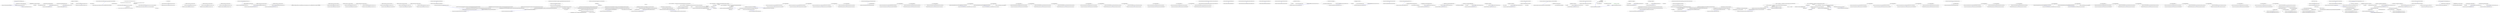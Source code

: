 digraph  {
m2_11 [cluster="Humanizer.Tests.CasingTests.ApplyCaseAllCaps(string, string)", file="CasingTests.cs", label="Entry Humanizer.Tests.CasingTests.ApplyCaseAllCaps(string, string)", span="39-39"];
m2_12 [cluster="Humanizer.Tests.CasingTests.ApplyCaseAllCaps(string, string)", file="CasingTests.cs", label="Assert.Equal(expectedOutput, input.ApplyCase(LetterCasing.AllCaps))", span="41-41"];
m2_13 [cluster="Humanizer.Tests.CasingTests.ApplyCaseAllCaps(string, string)", file="CasingTests.cs", label="Exit Humanizer.Tests.CasingTests.ApplyCaseAllCaps(string, string)", span="39-39"];
m2_3 [cluster="string.ApplyCase(Humanizer.LetterCasing)", file="CasingTests.cs", label="Entry string.ApplyCase(Humanizer.LetterCasing)", span="15-15"];
m2_8 [cluster="Humanizer.Tests.CasingTests.ApplyCaseSentence(string, string)", file="CasingTests.cs", label="Entry Humanizer.Tests.CasingTests.ApplyCaseSentence(string, string)", span="30-30"];
m2_9 [cluster="Humanizer.Tests.CasingTests.ApplyCaseSentence(string, string)", file="CasingTests.cs", label="Assert.Equal(expectedOutput, input.ApplyCase(LetterCasing.Sentence))", span="32-32"];
m2_10 [cluster="Humanizer.Tests.CasingTests.ApplyCaseSentence(string, string)", file="CasingTests.cs", label="Exit Humanizer.Tests.CasingTests.ApplyCaseSentence(string, string)", span="30-30"];
m2_0 [cluster="Humanizer.Tests.CasingTests.ApplyCaseTitle(string, string)", file="CasingTests.cs", label="Entry Humanizer.Tests.CasingTests.ApplyCaseTitle(string, string)", span="11-11"];
m2_1 [cluster="Humanizer.Tests.CasingTests.ApplyCaseTitle(string, string)", file="CasingTests.cs", label="Assert.Equal(expectedOutput, input.ApplyCase(LetterCasing.Title))", span="13-13"];
m2_2 [cluster="Humanizer.Tests.CasingTests.ApplyCaseTitle(string, string)", file="CasingTests.cs", label="Exit Humanizer.Tests.CasingTests.ApplyCaseTitle(string, string)", span="11-11"];
m2_4 [cluster="Unk.Equal", file="CasingTests.cs", label="Entry Unk.Equal", span=""];
m2_5 [cluster="Humanizer.Tests.CasingTests.ApplyCaseLower(string, string)", file="CasingTests.cs", label="Entry Humanizer.Tests.CasingTests.ApplyCaseLower(string, string)", span="21-21"];
m2_6 [cluster="Humanizer.Tests.CasingTests.ApplyCaseLower(string, string)", file="CasingTests.cs", label="Assert.Equal(expectedOutput, input.ApplyCase(LetterCasing.LowerCase))", span="23-23"];
m2_7 [cluster="Humanizer.Tests.CasingTests.ApplyCaseLower(string, string)", file="CasingTests.cs", label="Exit Humanizer.Tests.CasingTests.ApplyCaseLower(string, string)", span="21-21"];
m3_4 [cluster="Unk.Equal", file="ComparingTests.cs", label="Entry Unk.Equal", span=""];
m3_0 [cluster="Humanizer.Tests.NumberToOrdinalWordsTests.ToOrdinalWords(int, string)", file="ComparingTests.cs", label="Entry Humanizer.Tests.NumberToOrdinalWordsTests.ToOrdinalWords(int, string)", span="50-50"];
m3_1 [cluster="Humanizer.Tests.NumberToOrdinalWordsTests.ToOrdinalWords(int, string)", file="ComparingTests.cs", label="Assert.Equal(words, number.ToOrdinalWords())", span="52-52"];
m3_2 [cluster="Humanizer.Tests.NumberToOrdinalWordsTests.ToOrdinalWords(int, string)", file="ComparingTests.cs", label="Exit Humanizer.Tests.NumberToOrdinalWordsTests.ToOrdinalWords(int, string)", span="50-50"];
m3_3 [cluster="int.ToOrdinalWords()", file="ComparingTests.cs", label="Entry int.ToOrdinalWords()", span="35-35"];
m4_7 [cluster="Humanizer.Localisation.NumberToWords.DefaultNumberToWordsConverter.ConvertToOrdinal(int, Humanizer.GrammaticalGender)", file="DateHumanizeDefaultStrategyTests.cs", label="Entry Humanizer.Localisation.NumberToWords.DefaultNumberToWordsConverter.ConvertToOrdinal(int, Humanizer.GrammaticalGender)", span="35-35"];
m4_8 [cluster="Humanizer.Localisation.NumberToWords.DefaultNumberToWordsConverter.ConvertToOrdinal(int, Humanizer.GrammaticalGender)", file="DateHumanizeDefaultStrategyTests.cs", label="return ConvertToOrdinal(number);", span="37-37"];
m4_9 [cluster="Humanizer.Localisation.NumberToWords.DefaultNumberToWordsConverter.ConvertToOrdinal(int, Humanizer.GrammaticalGender)", file="DateHumanizeDefaultStrategyTests.cs", label="Exit Humanizer.Localisation.NumberToWords.DefaultNumberToWordsConverter.ConvertToOrdinal(int, Humanizer.GrammaticalGender)", span="35-35"];
m4_6 [cluster="int.ToString()", file="DateHumanizeDefaultStrategyTests.cs", label="Entry int.ToString()", span="0-0"];
m4_3 [cluster="Humanizer.Localisation.NumberToWords.DefaultNumberToWordsConverter.Convert(int)", file="DateHumanizeDefaultStrategyTests.cs", label="Entry Humanizer.Localisation.NumberToWords.DefaultNumberToWordsConverter.Convert(int)", span="22-22"];
m4_4 [cluster="Humanizer.Localisation.NumberToWords.DefaultNumberToWordsConverter.Convert(int)", file="DateHumanizeDefaultStrategyTests.cs", label="return number.ToString();", span="24-24"];
m4_5 [cluster="Humanizer.Localisation.NumberToWords.DefaultNumberToWordsConverter.Convert(int)", file="DateHumanizeDefaultStrategyTests.cs", label="Exit Humanizer.Localisation.NumberToWords.DefaultNumberToWordsConverter.Convert(int)", span="22-22"];
m4_0 [cluster="Humanizer.Localisation.NumberToWords.DefaultNumberToWordsConverter.Convert(int, Humanizer.GrammaticalGender)", file="DateHumanizeDefaultStrategyTests.cs", label="Entry Humanizer.Localisation.NumberToWords.DefaultNumberToWordsConverter.Convert(int, Humanizer.GrammaticalGender)", span="12-12"];
m4_1 [cluster="Humanizer.Localisation.NumberToWords.DefaultNumberToWordsConverter.Convert(int, Humanizer.GrammaticalGender)", file="DateHumanizeDefaultStrategyTests.cs", label="return Convert(number);", span="14-14"];
m4_2 [cluster="Humanizer.Localisation.NumberToWords.DefaultNumberToWordsConverter.Convert(int, Humanizer.GrammaticalGender)", file="DateHumanizeDefaultStrategyTests.cs", label="Exit Humanizer.Localisation.NumberToWords.DefaultNumberToWordsConverter.Convert(int, Humanizer.GrammaticalGender)", span="12-12"];
m4_10 [cluster="Humanizer.Localisation.NumberToWords.DefaultNumberToWordsConverter.ConvertToOrdinal(int)", file="DateHumanizeDefaultStrategyTests.cs", label="Entry Humanizer.Localisation.NumberToWords.DefaultNumberToWordsConverter.ConvertToOrdinal(int)", span="45-45"];
m4_11 [cluster="Humanizer.Localisation.NumberToWords.DefaultNumberToWordsConverter.ConvertToOrdinal(int)", file="DateHumanizeDefaultStrategyTests.cs", label="return number.ToString();", span="47-47"];
m4_12 [cluster="Humanizer.Localisation.NumberToWords.DefaultNumberToWordsConverter.ConvertToOrdinal(int)", file="DateHumanizeDefaultStrategyTests.cs", label="Exit Humanizer.Localisation.NumberToWords.DefaultNumberToWordsConverter.ConvertToOrdinal(int)", span="45-45"];
m4_13 [file="DateHumanizeDefaultStrategyTests.cs", label="Humanizer.Localisation.NumberToWords.DefaultNumberToWordsConverter", span=""];
m5_2 [cluster="Humanizer.Tests.Localisation.zhHans.DateHumanizeTests.DaysAgo(int, string)", file="DateHumanizeTests.cs", label="Entry Humanizer.Tests.Localisation.zhHans.DateHumanizeTests.DaysAgo(int, string)", span="13-13"];
m5_3 [cluster="Humanizer.Tests.Localisation.zhHans.DateHumanizeTests.DaysAgo(int, string)", file="DateHumanizeTests.cs", label="DateHumanize.Verify(expected, days, TimeUnit.Day, Tense.Past)", span="15-15"];
m5_4 [cluster="Humanizer.Tests.Localisation.zhHans.DateHumanizeTests.DaysAgo(int, string)", file="DateHumanizeTests.cs", label="Exit Humanizer.Tests.Localisation.zhHans.DateHumanizeTests.DaysAgo(int, string)", span="13-13"];
m5_33 [cluster="Humanizer.Tests.Localisation.zhHans.DateHumanizeTests.YearsAgo(int, string)", file="DateHumanizeTests.cs", label="Entry Humanizer.Tests.Localisation.zhHans.DateHumanizeTests.YearsAgo(int, string)", span="95-95"];
m5_34 [cluster="Humanizer.Tests.Localisation.zhHans.DateHumanizeTests.YearsAgo(int, string)", file="DateHumanizeTests.cs", label="DateHumanize.Verify(expected, years, TimeUnit.Year, Tense.Past)", span="97-97"];
m5_35 [cluster="Humanizer.Tests.Localisation.zhHans.DateHumanizeTests.YearsAgo(int, string)", file="DateHumanizeTests.cs", label="Exit Humanizer.Tests.Localisation.zhHans.DateHumanizeTests.YearsAgo(int, string)", span="95-95"];
m5_36 [cluster="Humanizer.Tests.Localisation.zhHans.DateHumanizeTests.YearsFromNow(int, string)", file="DateHumanizeTests.cs", label="Entry Humanizer.Tests.Localisation.zhHans.DateHumanizeTests.YearsFromNow(int, string)", span="103-103"];
m5_37 [cluster="Humanizer.Tests.Localisation.zhHans.DateHumanizeTests.YearsFromNow(int, string)", file="DateHumanizeTests.cs", label="DateHumanize.Verify(expected, years, TimeUnit.Year, Tense.Future)", span="105-105"];
m5_38 [cluster="Humanizer.Tests.Localisation.zhHans.DateHumanizeTests.YearsFromNow(int, string)", file="DateHumanizeTests.cs", label="Exit Humanizer.Tests.Localisation.zhHans.DateHumanizeTests.YearsFromNow(int, string)", span="103-103"];
m5_0 [cluster="Humanizer.Tests.Localisation.zhHans.DateHumanizeTests.DateHumanizeTests()", file="DateHumanizeTests.cs", label="Entry Humanizer.Tests.Localisation.zhHans.DateHumanizeTests.DateHumanizeTests()", span="7-7"];
m5_1 [cluster="Humanizer.Tests.Localisation.zhHans.DateHumanizeTests.DateHumanizeTests()", file="DateHumanizeTests.cs", label="Exit Humanizer.Tests.Localisation.zhHans.DateHumanizeTests.DateHumanizeTests()", span="7-7"];
m5_6 [cluster="Humanizer.Tests.Localisation.zhHans.DateHumanizeTests.DaysFromNow(int, string)", file="DateHumanizeTests.cs", label="Entry Humanizer.Tests.Localisation.zhHans.DateHumanizeTests.DaysFromNow(int, string)", span="22-22"];
m5_7 [cluster="Humanizer.Tests.Localisation.zhHans.DateHumanizeTests.DaysFromNow(int, string)", file="DateHumanizeTests.cs", label="DateHumanize.Verify(expected, days, TimeUnit.Day, Tense.Future)", span="24-24"];
m5_8 [cluster="Humanizer.Tests.Localisation.zhHans.DateHumanizeTests.DaysFromNow(int, string)", file="DateHumanizeTests.cs", label="Exit Humanizer.Tests.Localisation.zhHans.DateHumanizeTests.DaysFromNow(int, string)", span="22-22"];
m5_24 [cluster="Humanizer.Tests.Localisation.zhHans.DateHumanizeTests.MonthsFromNow(int, string)", file="DateHumanizeTests.cs", label="Entry Humanizer.Tests.Localisation.zhHans.DateHumanizeTests.MonthsFromNow(int, string)", span="71-71"];
m5_25 [cluster="Humanizer.Tests.Localisation.zhHans.DateHumanizeTests.MonthsFromNow(int, string)", file="DateHumanizeTests.cs", label="DateHumanize.Verify(expected, months, TimeUnit.Month, Tense.Future)", span="73-73"];
m5_26 [cluster="Humanizer.Tests.Localisation.zhHans.DateHumanizeTests.MonthsFromNow(int, string)", file="DateHumanizeTests.cs", label="Exit Humanizer.Tests.Localisation.zhHans.DateHumanizeTests.MonthsFromNow(int, string)", span="71-71"];
m5_12 [cluster="Humanizer.Tests.Localisation.zhHans.DateHumanizeTests.HoursFromNow(int, string)", file="DateHumanizeTests.cs", label="Entry Humanizer.Tests.Localisation.zhHans.DateHumanizeTests.HoursFromNow(int, string)", span="38-38"];
m5_13 [cluster="Humanizer.Tests.Localisation.zhHans.DateHumanizeTests.HoursFromNow(int, string)", file="DateHumanizeTests.cs", label="DateHumanize.Verify(expected, hours, TimeUnit.Hour, Tense.Future)", span="40-40"];
m5_14 [cluster="Humanizer.Tests.Localisation.zhHans.DateHumanizeTests.HoursFromNow(int, string)", file="DateHumanizeTests.cs", label="Exit Humanizer.Tests.Localisation.zhHans.DateHumanizeTests.HoursFromNow(int, string)", span="38-38"];
m5_27 [cluster="Humanizer.Tests.Localisation.zhHans.DateHumanizeTests.SecondsAgo(int, string)", file="DateHumanizeTests.cs", label="Entry Humanizer.Tests.Localisation.zhHans.DateHumanizeTests.SecondsAgo(int, string)", span="79-79"];
m5_28 [cluster="Humanizer.Tests.Localisation.zhHans.DateHumanizeTests.SecondsAgo(int, string)", file="DateHumanizeTests.cs", label="DateHumanize.Verify(expected, seconds, TimeUnit.Second, Tense.Past)", span="81-81"];
m5_29 [cluster="Humanizer.Tests.Localisation.zhHans.DateHumanizeTests.SecondsAgo(int, string)", file="DateHumanizeTests.cs", label="Exit Humanizer.Tests.Localisation.zhHans.DateHumanizeTests.SecondsAgo(int, string)", span="79-79"];
m5_9 [cluster="Humanizer.Tests.Localisation.zhHans.DateHumanizeTests.HoursAgo(int, string)", file="DateHumanizeTests.cs", label="Entry Humanizer.Tests.Localisation.zhHans.DateHumanizeTests.HoursAgo(int, string)", span="30-30"];
m5_10 [cluster="Humanizer.Tests.Localisation.zhHans.DateHumanizeTests.HoursAgo(int, string)", file="DateHumanizeTests.cs", label="DateHumanize.Verify(expected, hours, TimeUnit.Hour, Tense.Past)", span="32-32"];
m5_11 [cluster="Humanizer.Tests.Localisation.zhHans.DateHumanizeTests.HoursAgo(int, string)", file="DateHumanizeTests.cs", label="Exit Humanizer.Tests.Localisation.zhHans.DateHumanizeTests.HoursAgo(int, string)", span="30-30"];
m5_5 [cluster="Humanizer.Tests.DateHumanize.Verify(string, int, Humanizer.Localisation.TimeUnit, Humanizer.Localisation.Tense, double?, System.Globalization.CultureInfo, System.DateTime?, System.DateTime?)", file="DateHumanizeTests.cs", label="Entry Humanizer.Tests.DateHumanize.Verify(string, int, Humanizer.Localisation.TimeUnit, Humanizer.Localisation.Tense, double?, System.Globalization.CultureInfo, System.DateTime?, System.DateTime?)", span="34-34"];
m5_18 [cluster="Humanizer.Tests.Localisation.zhHans.DateHumanizeTests.MinutesFromNow(int, string)", file="DateHumanizeTests.cs", label="Entry Humanizer.Tests.Localisation.zhHans.DateHumanizeTests.MinutesFromNow(int, string)", span="55-55"];
m5_19 [cluster="Humanizer.Tests.Localisation.zhHans.DateHumanizeTests.MinutesFromNow(int, string)", file="DateHumanizeTests.cs", label="DateHumanize.Verify(expected, minutes, TimeUnit.Minute, Tense.Future)", span="57-57"];
m5_20 [cluster="Humanizer.Tests.Localisation.zhHans.DateHumanizeTests.MinutesFromNow(int, string)", file="DateHumanizeTests.cs", label="Exit Humanizer.Tests.Localisation.zhHans.DateHumanizeTests.MinutesFromNow(int, string)", span="55-55"];
m5_30 [cluster="Humanizer.Tests.Localisation.zhHans.DateHumanizeTests.SecondsFromNow(int, string)", file="DateHumanizeTests.cs", label="Entry Humanizer.Tests.Localisation.zhHans.DateHumanizeTests.SecondsFromNow(int, string)", span="87-87"];
m5_31 [cluster="Humanizer.Tests.Localisation.zhHans.DateHumanizeTests.SecondsFromNow(int, string)", file="DateHumanizeTests.cs", label="DateHumanize.Verify(expected, seconds, TimeUnit.Second, Tense.Future)", span="89-89"];
m5_32 [cluster="Humanizer.Tests.Localisation.zhHans.DateHumanizeTests.SecondsFromNow(int, string)", file="DateHumanizeTests.cs", label="Exit Humanizer.Tests.Localisation.zhHans.DateHumanizeTests.SecondsFromNow(int, string)", span="87-87"];
m5_21 [cluster="Humanizer.Tests.Localisation.zhHans.DateHumanizeTests.MonthsAgo(int, string)", file="DateHumanizeTests.cs", label="Entry Humanizer.Tests.Localisation.zhHans.DateHumanizeTests.MonthsAgo(int, string)", span="63-63"];
m5_22 [cluster="Humanizer.Tests.Localisation.zhHans.DateHumanizeTests.MonthsAgo(int, string)", file="DateHumanizeTests.cs", label="DateHumanize.Verify(expected, months, TimeUnit.Month, Tense.Past)", span="65-65"];
m5_23 [cluster="Humanizer.Tests.Localisation.zhHans.DateHumanizeTests.MonthsAgo(int, string)", file="DateHumanizeTests.cs", label="Exit Humanizer.Tests.Localisation.zhHans.DateHumanizeTests.MonthsAgo(int, string)", span="63-63"];
m5_15 [cluster="Humanizer.Tests.Localisation.zhHans.DateHumanizeTests.MinutesAgo(int, string)", file="DateHumanizeTests.cs", label="Entry Humanizer.Tests.Localisation.zhHans.DateHumanizeTests.MinutesAgo(int, string)", span="47-47"];
m5_16 [cluster="Humanizer.Tests.Localisation.zhHans.DateHumanizeTests.MinutesAgo(int, string)", file="DateHumanizeTests.cs", label="DateHumanize.Verify(expected, minutes, TimeUnit.Minute, Tense.Past)", span="49-49"];
m5_17 [cluster="Humanizer.Tests.Localisation.zhHans.DateHumanizeTests.MinutesAgo(int, string)", file="DateHumanizeTests.cs", label="Exit Humanizer.Tests.Localisation.zhHans.DateHumanizeTests.MinutesAgo(int, string)", span="47-47"];
m8_37 [cluster="Humanizer.Tests.DehumanizeToEnumTests.HonorsAnyAttributeWithDescriptionStringProperty()", file="DehumanizeToEnumTests.cs", label="Entry Humanizer.Tests.DehumanizeToEnumTests.HonorsAnyAttributeWithDescriptionStringProperty()", span="43-43"];
m8_38 [cluster="Humanizer.Tests.DehumanizeToEnumTests.HonorsAnyAttributeWithDescriptionStringProperty()", file="DehumanizeToEnumTests.cs", label="Assert.Equal(EnumUnderTest.MemberWithCustomDescriptionAttribute, EnumTestsResources.MemberWithCustomDescriptionAttribute.DehumanizeTo<EnumUnderTest>())", span="45-45"];
m8_39 [cluster="Humanizer.Tests.DehumanizeToEnumTests.HonorsAnyAttributeWithDescriptionStringProperty()", file="DehumanizeToEnumTests.cs", label="Assert.Equal(EnumUnderTest.MemberWithCustomDescriptionAttribute, EnumTestsResources.MemberWithCustomDescriptionAttribute.DehumanizeTo(typeof(EnumUnderTest)))", span="46-46"];
m8_40 [cluster="Humanizer.Tests.DehumanizeToEnumTests.HonorsAnyAttributeWithDescriptionStringProperty()", file="DehumanizeToEnumTests.cs", label="Exit Humanizer.Tests.DehumanizeToEnumTests.HonorsAnyAttributeWithDescriptionStringProperty()", span="43-43"];
m8_31 [cluster="Unk.Equal", file="DehumanizeToEnumTests.cs", label="Entry Unk.Equal", span=""];
m8_69 [cluster="Humanizer.Tests.DehumanizeToEnumTests.DummyStructWithEnumInterfaces.GetTypeCode()", file="DehumanizeToEnumTests.cs", label="Entry Humanizer.Tests.DehumanizeToEnumTests.DummyStructWithEnumInterfaces.GetTypeCode()", span="99-99"];
m8_70 [cluster="Humanizer.Tests.DehumanizeToEnumTests.DummyStructWithEnumInterfaces.GetTypeCode()", file="DehumanizeToEnumTests.cs", label="throw new NotImplementedException();", span="101-101"];
m8_71 [cluster="Humanizer.Tests.DehumanizeToEnumTests.DummyStructWithEnumInterfaces.GetTypeCode()", file="DehumanizeToEnumTests.cs", label="Exit Humanizer.Tests.DehumanizeToEnumTests.DummyStructWithEnumInterfaces.GetTypeCode()", span="99-99"];
m8_41 [cluster="Humanizer.Tests.DehumanizeToEnumTests.DehumanizeMembersWithoutDescriptionAttribute()", file="DehumanizeToEnumTests.cs", label="Entry Humanizer.Tests.DehumanizeToEnumTests.DehumanizeMembersWithoutDescriptionAttribute()", span="50-50"];
m8_42 [cluster="Humanizer.Tests.DehumanizeToEnumTests.DehumanizeMembersWithoutDescriptionAttribute()", file="DehumanizeToEnumTests.cs", label="Assert.Equal(EnumUnderTest.MemberWithoutDescriptionAttribute, EnumTestsResources.MemberWithoutDescriptionAttributeSentence.DehumanizeTo<EnumUnderTest>())", span="52-52"];
m8_43 [cluster="Humanizer.Tests.DehumanizeToEnumTests.DehumanizeMembersWithoutDescriptionAttribute()", file="DehumanizeToEnumTests.cs", label="Assert.Equal(EnumUnderTest.MemberWithoutDescriptionAttribute, EnumTestsResources.MemberWithoutDescriptionAttributeSentence.DehumanizeTo(typeof(EnumUnderTest)))", span="53-53"];
m8_44 [cluster="Humanizer.Tests.DehumanizeToEnumTests.DehumanizeMembersWithoutDescriptionAttribute()", file="DehumanizeToEnumTests.cs", label="Exit Humanizer.Tests.DehumanizeToEnumTests.DehumanizeMembersWithoutDescriptionAttribute()", span="50-50"];
m8_0 [cluster="Humanizer.Tests.DehumanizeToEnumTests.ThrowsForNonEnums()", file="DehumanizeToEnumTests.cs", label="Entry Humanizer.Tests.DehumanizeToEnumTests.ThrowsForNonEnums()", span="8-8"];
m8_1 [cluster="Humanizer.Tests.DehumanizeToEnumTests.ThrowsForNonEnums()", file="DehumanizeToEnumTests.cs", label="Assert.Throws<ArgumentException>(() => EnumTestsResources.MemberWithDescriptionAttribute.DehumanizeTo<DummyStructWithEnumInterfaces>())", span="10-10"];
m8_2 [cluster="Humanizer.Tests.DehumanizeToEnumTests.ThrowsForNonEnums()", file="DehumanizeToEnumTests.cs", label="Assert.Throws<ArgumentException>(() => EnumTestsResources.MemberWithDescriptionAttribute.DehumanizeTo(typeof(DummyStructWithEnumInterfaces)))", span="11-11"];
m8_3 [cluster="Humanizer.Tests.DehumanizeToEnumTests.ThrowsForNonEnums()", file="DehumanizeToEnumTests.cs", label="Exit Humanizer.Tests.DehumanizeToEnumTests.ThrowsForNonEnums()", span="8-8"];
m8_84 [cluster="Humanizer.Tests.DehumanizeToEnumTests.DummyStructWithEnumInterfaces.ToInt16(System.IFormatProvider)", file="DehumanizeToEnumTests.cs", label="Entry Humanizer.Tests.DehumanizeToEnumTests.DummyStructWithEnumInterfaces.ToInt16(System.IFormatProvider)", span="124-124"];
m8_85 [cluster="Humanizer.Tests.DehumanizeToEnumTests.DummyStructWithEnumInterfaces.ToInt16(System.IFormatProvider)", file="DehumanizeToEnumTests.cs", label="throw new NotImplementedException();", span="126-126"];
m8_86 [cluster="Humanizer.Tests.DehumanizeToEnumTests.DummyStructWithEnumInterfaces.ToInt16(System.IFormatProvider)", file="DehumanizeToEnumTests.cs", label="Exit Humanizer.Tests.DehumanizeToEnumTests.DummyStructWithEnumInterfaces.ToInt16(System.IFormatProvider)", span="124-124"];
m8_4 [cluster="Unk.>", file="DehumanizeToEnumTests.cs", label="Entry Unk.>", span=""];
m8_53 [cluster="System.Enum.ToString()", file="DehumanizeToEnumTests.cs", label="Entry System.Enum.ToString()", span="0-0"];
m8_54 [cluster="Humanizer.Tests.DehumanizeToEnumTests.HonorsDisplayAttribute()", file="DehumanizeToEnumTests.cs", label="Entry Humanizer.Tests.DehumanizeToEnumTests.HonorsDisplayAttribute()", span="74-74"];
m8_55 [cluster="Humanizer.Tests.DehumanizeToEnumTests.HonorsDisplayAttribute()", file="DehumanizeToEnumTests.cs", label="Assert.Equal(EnumUnderTest.MemberWithDisplayAttribute, EnumTestsResources.MemberWithDisplayAttribute.DehumanizeTo<EnumUnderTest>())", span="76-76"];
m8_56 [cluster="Humanizer.Tests.DehumanizeToEnumTests.HonorsDisplayAttribute()", file="DehumanizeToEnumTests.cs", label="Assert.Equal(EnumUnderTest.MemberWithDisplayAttribute, EnumTestsResources.MemberWithDisplayAttribute.DehumanizeTo(typeof(EnumUnderTest)))", span="77-77"];
m8_57 [cluster="Humanizer.Tests.DehumanizeToEnumTests.HonorsDisplayAttribute()", file="DehumanizeToEnumTests.cs", label="Exit Humanizer.Tests.DehumanizeToEnumTests.HonorsDisplayAttribute()", span="74-74"];
m8_23 [cluster="Humanizer.Tests.DehumanizeToEnumTests.CanReturnNullForEnumNoMatch()", file="DehumanizeToEnumTests.cs", label="Entry Humanizer.Tests.DehumanizeToEnumTests.CanReturnNullForEnumNoMatch()", span="22-22"];
m8_24 [cluster="Humanizer.Tests.DehumanizeToEnumTests.CanReturnNullForEnumNoMatch()", file="DehumanizeToEnumTests.cs", label="Assert.Null(EnumTestsResources.MemberWithDescriptionAttribute.DehumanizeTo(typeof(DummyEnum), OnNoMatch.ReturnsNull))", span="24-24"];
m8_25 [cluster="Humanizer.Tests.DehumanizeToEnumTests.CanReturnNullForEnumNoMatch()", file="DehumanizeToEnumTests.cs", label="Exit Humanizer.Tests.DehumanizeToEnumTests.CanReturnNullForEnumNoMatch()", span="22-22"];
m8_78 [cluster="Humanizer.Tests.DehumanizeToEnumTests.DummyStructWithEnumInterfaces.ToSByte(System.IFormatProvider)", file="DehumanizeToEnumTests.cs", label="Entry Humanizer.Tests.DehumanizeToEnumTests.DummyStructWithEnumInterfaces.ToSByte(System.IFormatProvider)", span="114-114"];
m8_79 [cluster="Humanizer.Tests.DehumanizeToEnumTests.DummyStructWithEnumInterfaces.ToSByte(System.IFormatProvider)", file="DehumanizeToEnumTests.cs", label="throw new NotImplementedException();", span="116-116"];
m8_80 [cluster="Humanizer.Tests.DehumanizeToEnumTests.DummyStructWithEnumInterfaces.ToSByte(System.IFormatProvider)", file="DehumanizeToEnumTests.cs", label="Exit Humanizer.Tests.DehumanizeToEnumTests.DummyStructWithEnumInterfaces.ToSByte(System.IFormatProvider)", span="114-114"];
m8_8 [cluster="string.DehumanizeTo<TTargetEnum>()", file="DehumanizeToEnumTests.cs", label="Entry string.DehumanizeTo<TTargetEnum>()", span="18-18"];
m8_65 [cluster="System.NotImplementedException.NotImplementedException()", file="DehumanizeToEnumTests.cs", label="Entry System.NotImplementedException.NotImplementedException()", span="0-0"];
m8_117 [cluster="Humanizer.Tests.DehumanizeToEnumTests.DummyStructWithEnumInterfaces.ToType(System.Type, System.IFormatProvider)", file="DehumanizeToEnumTests.cs", label="Entry Humanizer.Tests.DehumanizeToEnumTests.DummyStructWithEnumInterfaces.ToType(System.Type, System.IFormatProvider)", span="179-179"];
m8_118 [cluster="Humanizer.Tests.DehumanizeToEnumTests.DummyStructWithEnumInterfaces.ToType(System.Type, System.IFormatProvider)", file="DehumanizeToEnumTests.cs", label="throw new NotImplementedException();", span="181-181"];
m8_119 [cluster="Humanizer.Tests.DehumanizeToEnumTests.DummyStructWithEnumInterfaces.ToType(System.Type, System.IFormatProvider)", file="DehumanizeToEnumTests.cs", label="Exit Humanizer.Tests.DehumanizeToEnumTests.DummyStructWithEnumInterfaces.ToType(System.Type, System.IFormatProvider)", span="179-179"];
m8_75 [cluster="Humanizer.Tests.DehumanizeToEnumTests.DummyStructWithEnumInterfaces.ToChar(System.IFormatProvider)", file="DehumanizeToEnumTests.cs", label="Entry Humanizer.Tests.DehumanizeToEnumTests.DummyStructWithEnumInterfaces.ToChar(System.IFormatProvider)", span="109-109"];
m8_76 [cluster="Humanizer.Tests.DehumanizeToEnumTests.DummyStructWithEnumInterfaces.ToChar(System.IFormatProvider)", file="DehumanizeToEnumTests.cs", label="throw new NotImplementedException();", span="111-111"];
m8_77 [cluster="Humanizer.Tests.DehumanizeToEnumTests.DummyStructWithEnumInterfaces.ToChar(System.IFormatProvider)", file="DehumanizeToEnumTests.cs", label="Exit Humanizer.Tests.DehumanizeToEnumTests.DummyStructWithEnumInterfaces.ToChar(System.IFormatProvider)", span="109-109"];
m8_111 [cluster="Humanizer.Tests.DehumanizeToEnumTests.DummyStructWithEnumInterfaces.ToDateTime(System.IFormatProvider)", file="DehumanizeToEnumTests.cs", label="Entry Humanizer.Tests.DehumanizeToEnumTests.DummyStructWithEnumInterfaces.ToDateTime(System.IFormatProvider)", span="169-169"];
m8_112 [cluster="Humanizer.Tests.DehumanizeToEnumTests.DummyStructWithEnumInterfaces.ToDateTime(System.IFormatProvider)", file="DehumanizeToEnumTests.cs", label="throw new NotImplementedException();", span="171-171"];
m8_113 [cluster="Humanizer.Tests.DehumanizeToEnumTests.DummyStructWithEnumInterfaces.ToDateTime(System.IFormatProvider)", file="DehumanizeToEnumTests.cs", label="Exit Humanizer.Tests.DehumanizeToEnumTests.DummyStructWithEnumInterfaces.ToDateTime(System.IFormatProvider)", span="169-169"];
m8_81 [cluster="Humanizer.Tests.DehumanizeToEnumTests.DummyStructWithEnumInterfaces.ToByte(System.IFormatProvider)", file="DehumanizeToEnumTests.cs", label="Entry Humanizer.Tests.DehumanizeToEnumTests.DummyStructWithEnumInterfaces.ToByte(System.IFormatProvider)", span="119-119"];
m8_82 [cluster="Humanizer.Tests.DehumanizeToEnumTests.DummyStructWithEnumInterfaces.ToByte(System.IFormatProvider)", file="DehumanizeToEnumTests.cs", label="throw new NotImplementedException();", span="121-121"];
m8_83 [cluster="Humanizer.Tests.DehumanizeToEnumTests.DummyStructWithEnumInterfaces.ToByte(System.IFormatProvider)", file="DehumanizeToEnumTests.cs", label="Exit Humanizer.Tests.DehumanizeToEnumTests.DummyStructWithEnumInterfaces.ToByte(System.IFormatProvider)", span="119-119"];
m8_27 [cluster="Humanizer.Tests.DehumanizeToEnumTests.HonorsDescriptionAttribute()", file="DehumanizeToEnumTests.cs", label="Entry Humanizer.Tests.DehumanizeToEnumTests.HonorsDescriptionAttribute()", span="28-28"];
m8_28 [cluster="Humanizer.Tests.DehumanizeToEnumTests.HonorsDescriptionAttribute()", file="DehumanizeToEnumTests.cs", label="Assert.Equal(EnumUnderTest.MemberWithDescriptionAttribute, EnumTestsResources.MemberWithDescriptionAttribute.DehumanizeTo<EnumUnderTest>())", span="30-30"];
m8_29 [cluster="Humanizer.Tests.DehumanizeToEnumTests.HonorsDescriptionAttribute()", file="DehumanizeToEnumTests.cs", label="Assert.Equal(EnumUnderTest.MemberWithDescriptionAttribute, EnumTestsResources.MemberWithDescriptionAttribute.DehumanizeTo(typeof(EnumUnderTest)))", span="31-31"];
m8_30 [cluster="Humanizer.Tests.DehumanizeToEnumTests.HonorsDescriptionAttribute()", file="DehumanizeToEnumTests.cs", label="Exit Humanizer.Tests.DehumanizeToEnumTests.HonorsDescriptionAttribute()", span="28-28"];
m8_32 [cluster="Humanizer.Tests.DehumanizeToEnumTests.HonorsDescriptionAttributeSubclasses()", file="DehumanizeToEnumTests.cs", label="Entry Humanizer.Tests.DehumanizeToEnumTests.HonorsDescriptionAttributeSubclasses()", span="35-35"];
m8_33 [cluster="Humanizer.Tests.DehumanizeToEnumTests.HonorsDescriptionAttributeSubclasses()", file="DehumanizeToEnumTests.cs", label="string calculatedDescription = ''Overridden '' + EnumTestsResources.MemberWithDescriptionAttributeSubclass", span="37-37"];
m8_34 [cluster="Humanizer.Tests.DehumanizeToEnumTests.HonorsDescriptionAttributeSubclasses()", file="DehumanizeToEnumTests.cs", label="Assert.Equal(EnumUnderTest.MemberWithDescriptionAttributeSubclass, calculatedDescription.DehumanizeTo<EnumUnderTest>())", span="38-38"];
m8_35 [cluster="Humanizer.Tests.DehumanizeToEnumTests.HonorsDescriptionAttributeSubclasses()", file="DehumanizeToEnumTests.cs", label="Assert.Equal(EnumUnderTest.MemberWithDescriptionAttributeSubclass, calculatedDescription.DehumanizeTo(typeof(EnumUnderTest)))", span="39-39"];
m8_36 [cluster="Humanizer.Tests.DehumanizeToEnumTests.HonorsDescriptionAttributeSubclasses()", file="DehumanizeToEnumTests.cs", label="Exit Humanizer.Tests.DehumanizeToEnumTests.HonorsDescriptionAttributeSubclasses()", span="35-35"];
m8_90 [cluster="Humanizer.Tests.DehumanizeToEnumTests.DummyStructWithEnumInterfaces.ToInt32(System.IFormatProvider)", file="DehumanizeToEnumTests.cs", label="Entry Humanizer.Tests.DehumanizeToEnumTests.DummyStructWithEnumInterfaces.ToInt32(System.IFormatProvider)", span="134-134"];
m8_91 [cluster="Humanizer.Tests.DehumanizeToEnumTests.DummyStructWithEnumInterfaces.ToInt32(System.IFormatProvider)", file="DehumanizeToEnumTests.cs", label="throw new NotImplementedException();", span="136-136"];
m8_92 [cluster="Humanizer.Tests.DehumanizeToEnumTests.DummyStructWithEnumInterfaces.ToInt32(System.IFormatProvider)", file="DehumanizeToEnumTests.cs", label="Exit Humanizer.Tests.DehumanizeToEnumTests.DummyStructWithEnumInterfaces.ToInt32(System.IFormatProvider)", span="134-134"];
m8_66 [cluster="Humanizer.Tests.DehumanizeToEnumTests.DummyStructWithEnumInterfaces.ToString(string, System.IFormatProvider)", file="DehumanizeToEnumTests.cs", label="Entry Humanizer.Tests.DehumanizeToEnumTests.DummyStructWithEnumInterfaces.ToString(string, System.IFormatProvider)", span="94-94"];
m8_67 [cluster="Humanizer.Tests.DehumanizeToEnumTests.DummyStructWithEnumInterfaces.ToString(string, System.IFormatProvider)", file="DehumanizeToEnumTests.cs", label="throw new NotImplementedException();", span="96-96"];
m8_68 [cluster="Humanizer.Tests.DehumanizeToEnumTests.DummyStructWithEnumInterfaces.ToString(string, System.IFormatProvider)", file="DehumanizeToEnumTests.cs", label="Exit Humanizer.Tests.DehumanizeToEnumTests.DummyStructWithEnumInterfaces.ToString(string, System.IFormatProvider)", span="94-94"];
m8_114 [cluster="Humanizer.Tests.DehumanizeToEnumTests.DummyStructWithEnumInterfaces.ToString(System.IFormatProvider)", file="DehumanizeToEnumTests.cs", label="Entry Humanizer.Tests.DehumanizeToEnumTests.DummyStructWithEnumInterfaces.ToString(System.IFormatProvider)", span="174-174"];
m8_115 [cluster="Humanizer.Tests.DehumanizeToEnumTests.DummyStructWithEnumInterfaces.ToString(System.IFormatProvider)", file="DehumanizeToEnumTests.cs", label="throw new NotImplementedException();", span="176-176"];
m8_116 [cluster="Humanizer.Tests.DehumanizeToEnumTests.DummyStructWithEnumInterfaces.ToString(System.IFormatProvider)", file="DehumanizeToEnumTests.cs", label="Exit Humanizer.Tests.DehumanizeToEnumTests.DummyStructWithEnumInterfaces.ToString(System.IFormatProvider)", span="174-174"];
m8_12 [cluster="string.DehumanizeTo(System.Type, Humanizer.OnNoMatch)", file="DehumanizeToEnumTests.cs", label="Entry string.DehumanizeTo(System.Type, Humanizer.OnNoMatch)", span="33-33"];
m8_26 [cluster="Unk.Null", file="DehumanizeToEnumTests.cs", label="Entry Unk.Null", span=""];
m8_99 [cluster="Humanizer.Tests.DehumanizeToEnumTests.DummyStructWithEnumInterfaces.ToUInt64(System.IFormatProvider)", file="DehumanizeToEnumTests.cs", label="Entry Humanizer.Tests.DehumanizeToEnumTests.DummyStructWithEnumInterfaces.ToUInt64(System.IFormatProvider)", span="149-149"];
m8_100 [cluster="Humanizer.Tests.DehumanizeToEnumTests.DummyStructWithEnumInterfaces.ToUInt64(System.IFormatProvider)", file="DehumanizeToEnumTests.cs", label="throw new NotImplementedException();", span="151-151"];
m8_101 [cluster="Humanizer.Tests.DehumanizeToEnumTests.DummyStructWithEnumInterfaces.ToUInt64(System.IFormatProvider)", file="DehumanizeToEnumTests.cs", label="Exit Humanizer.Tests.DehumanizeToEnumTests.DummyStructWithEnumInterfaces.ToUInt64(System.IFormatProvider)", span="149-149"];
m8_96 [cluster="Humanizer.Tests.DehumanizeToEnumTests.DummyStructWithEnumInterfaces.ToInt64(System.IFormatProvider)", file="DehumanizeToEnumTests.cs", label="Entry Humanizer.Tests.DehumanizeToEnumTests.DummyStructWithEnumInterfaces.ToInt64(System.IFormatProvider)", span="144-144"];
m8_97 [cluster="Humanizer.Tests.DehumanizeToEnumTests.DummyStructWithEnumInterfaces.ToInt64(System.IFormatProvider)", file="DehumanizeToEnumTests.cs", label="throw new NotImplementedException();", span="146-146"];
m8_98 [cluster="Humanizer.Tests.DehumanizeToEnumTests.DummyStructWithEnumInterfaces.ToInt64(System.IFormatProvider)", file="DehumanizeToEnumTests.cs", label="Exit Humanizer.Tests.DehumanizeToEnumTests.DummyStructWithEnumInterfaces.ToInt64(System.IFormatProvider)", span="144-144"];
m8_13 [cluster="Humanizer.Tests.DehumanizeToEnumTests.ThrowsForEnumNoMatch()", file="DehumanizeToEnumTests.cs", label="Entry Humanizer.Tests.DehumanizeToEnumTests.ThrowsForEnumNoMatch()", span="15-15"];
m8_14 [cluster="Humanizer.Tests.DehumanizeToEnumTests.ThrowsForEnumNoMatch()", file="DehumanizeToEnumTests.cs", label="Assert.Throws<NoMatchFoundException>(() => EnumTestsResources.MemberWithDescriptionAttribute.DehumanizeTo<DummyEnum>())", span="17-17"];
m8_15 [cluster="Humanizer.Tests.DehumanizeToEnumTests.ThrowsForEnumNoMatch()", file="DehumanizeToEnumTests.cs", label="Assert.Throws<NoMatchFoundException>(() => EnumTestsResources.MemberWithDescriptionAttribute.DehumanizeTo(typeof(DummyEnum)))", span="18-18"];
m8_16 [cluster="Humanizer.Tests.DehumanizeToEnumTests.ThrowsForEnumNoMatch()", file="DehumanizeToEnumTests.cs", label="Exit Humanizer.Tests.DehumanizeToEnumTests.ThrowsForEnumNoMatch()", span="15-15"];
m8_108 [cluster="Humanizer.Tests.DehumanizeToEnumTests.DummyStructWithEnumInterfaces.ToDecimal(System.IFormatProvider)", file="DehumanizeToEnumTests.cs", label="Entry Humanizer.Tests.DehumanizeToEnumTests.DummyStructWithEnumInterfaces.ToDecimal(System.IFormatProvider)", span="164-164"];
m8_109 [cluster="Humanizer.Tests.DehumanizeToEnumTests.DummyStructWithEnumInterfaces.ToDecimal(System.IFormatProvider)", file="DehumanizeToEnumTests.cs", label="throw new NotImplementedException();", span="166-166"];
m8_110 [cluster="Humanizer.Tests.DehumanizeToEnumTests.DummyStructWithEnumInterfaces.ToDecimal(System.IFormatProvider)", file="DehumanizeToEnumTests.cs", label="Exit Humanizer.Tests.DehumanizeToEnumTests.DummyStructWithEnumInterfaces.ToDecimal(System.IFormatProvider)", span="164-164"];
m8_20 [cluster="lambda expression", file="DehumanizeToEnumTests.cs", label="Entry lambda expression", span="18-18"];
m8_5 [cluster="lambda expression", file="DehumanizeToEnumTests.cs", label="Entry lambda expression", span="10-10"];
m8_9 [cluster="lambda expression", file="DehumanizeToEnumTests.cs", label="Entry lambda expression", span="11-11"];
m8_6 [cluster="lambda expression", file="DehumanizeToEnumTests.cs", label="EnumTestsResources.MemberWithDescriptionAttribute.DehumanizeTo<DummyStructWithEnumInterfaces>()", span="10-10"];
m8_7 [cluster="lambda expression", file="DehumanizeToEnumTests.cs", label="Exit lambda expression", span="10-10"];
m8_10 [cluster="lambda expression", file="DehumanizeToEnumTests.cs", label="EnumTestsResources.MemberWithDescriptionAttribute.DehumanizeTo(typeof(DummyStructWithEnumInterfaces))", span="11-11"];
m8_11 [cluster="lambda expression", file="DehumanizeToEnumTests.cs", label="Exit lambda expression", span="11-11"];
m8_17 [cluster="lambda expression", file="DehumanizeToEnumTests.cs", label="Entry lambda expression", span="17-17"];
m8_18 [cluster="lambda expression", file="DehumanizeToEnumTests.cs", label="EnumTestsResources.MemberWithDescriptionAttribute.DehumanizeTo<DummyEnum>()", span="17-17"];
m8_19 [cluster="lambda expression", file="DehumanizeToEnumTests.cs", label="Exit lambda expression", span="17-17"];
m8_21 [cluster="lambda expression", file="DehumanizeToEnumTests.cs", label="EnumTestsResources.MemberWithDescriptionAttribute.DehumanizeTo(typeof(DummyEnum))", span="18-18"];
m8_22 [cluster="lambda expression", file="DehumanizeToEnumTests.cs", label="Exit lambda expression", span="18-18"];
m8_49 [cluster="Humanizer.Tests.DehumanizeToEnumTests.AllCapitalMembersAreReturnedAsIs()", file="DehumanizeToEnumTests.cs", label="Entry Humanizer.Tests.DehumanizeToEnumTests.AllCapitalMembersAreReturnedAsIs()", span="67-67"];
m8_50 [cluster="Humanizer.Tests.DehumanizeToEnumTests.AllCapitalMembersAreReturnedAsIs()", file="DehumanizeToEnumTests.cs", label="Assert.Equal(EnumUnderTest.ALLCAPITALS, EnumUnderTest.ALLCAPITALS.ToString().DehumanizeTo<EnumUnderTest>())", span="69-69"];
m8_51 [cluster="Humanizer.Tests.DehumanizeToEnumTests.AllCapitalMembersAreReturnedAsIs()", file="DehumanizeToEnumTests.cs", label="Assert.Equal(EnumUnderTest.ALLCAPITALS, EnumUnderTest.ALLCAPITALS.ToString().DehumanizeTo(typeof(EnumUnderTest)))", span="70-70"];
m8_52 [cluster="Humanizer.Tests.DehumanizeToEnumTests.AllCapitalMembersAreReturnedAsIs()", file="DehumanizeToEnumTests.cs", label="Exit Humanizer.Tests.DehumanizeToEnumTests.AllCapitalMembersAreReturnedAsIs()", span="67-67"];
m8_87 [cluster="Humanizer.Tests.DehumanizeToEnumTests.DummyStructWithEnumInterfaces.ToUInt16(System.IFormatProvider)", file="DehumanizeToEnumTests.cs", label="Entry Humanizer.Tests.DehumanizeToEnumTests.DummyStructWithEnumInterfaces.ToUInt16(System.IFormatProvider)", span="129-129"];
m8_88 [cluster="Humanizer.Tests.DehumanizeToEnumTests.DummyStructWithEnumInterfaces.ToUInt16(System.IFormatProvider)", file="DehumanizeToEnumTests.cs", label="throw new NotImplementedException();", span="131-131"];
m8_89 [cluster="Humanizer.Tests.DehumanizeToEnumTests.DummyStructWithEnumInterfaces.ToUInt16(System.IFormatProvider)", file="DehumanizeToEnumTests.cs", label="Exit Humanizer.Tests.DehumanizeToEnumTests.DummyStructWithEnumInterfaces.ToUInt16(System.IFormatProvider)", span="129-129"];
m8_72 [cluster="Humanizer.Tests.DehumanizeToEnumTests.DummyStructWithEnumInterfaces.ToBoolean(System.IFormatProvider)", file="DehumanizeToEnumTests.cs", label="Entry Humanizer.Tests.DehumanizeToEnumTests.DummyStructWithEnumInterfaces.ToBoolean(System.IFormatProvider)", span="104-104"];
m8_73 [cluster="Humanizer.Tests.DehumanizeToEnumTests.DummyStructWithEnumInterfaces.ToBoolean(System.IFormatProvider)", file="DehumanizeToEnumTests.cs", label="throw new NotImplementedException();", span="106-106"];
m8_74 [cluster="Humanizer.Tests.DehumanizeToEnumTests.DummyStructWithEnumInterfaces.ToBoolean(System.IFormatProvider)", file="DehumanizeToEnumTests.cs", label="Exit Humanizer.Tests.DehumanizeToEnumTests.DummyStructWithEnumInterfaces.ToBoolean(System.IFormatProvider)", span="104-104"];
m8_58 [cluster="Humanizer.Tests.DehumanizeToEnumTests.HonorsLocalizedDisplayAttribute()", file="DehumanizeToEnumTests.cs", label="Entry Humanizer.Tests.DehumanizeToEnumTests.HonorsLocalizedDisplayAttribute()", span="81-81"];
m8_59 [cluster="Humanizer.Tests.DehumanizeToEnumTests.HonorsLocalizedDisplayAttribute()", file="DehumanizeToEnumTests.cs", label="Assert.Equal(EnumUnderTest.MemberWithLocalizedDisplayAttribute, EnumTestsResources.MemberWithLocalizedDisplayAttribute.DehumanizeTo<EnumUnderTest>())", span="83-83"];
m8_60 [cluster="Humanizer.Tests.DehumanizeToEnumTests.HonorsLocalizedDisplayAttribute()", file="DehumanizeToEnumTests.cs", label="Assert.Equal(EnumUnderTest.MemberWithLocalizedDisplayAttribute, EnumTestsResources.MemberWithLocalizedDisplayAttribute.DehumanizeTo(typeof(EnumUnderTest)))", span="84-84"];
m8_61 [cluster="Humanizer.Tests.DehumanizeToEnumTests.HonorsLocalizedDisplayAttribute()", file="DehumanizeToEnumTests.cs", label="Exit Humanizer.Tests.DehumanizeToEnumTests.HonorsLocalizedDisplayAttribute()", span="81-81"];
m8_62 [cluster="Humanizer.Tests.DehumanizeToEnumTests.DummyStructWithEnumInterfaces.CompareTo(object)", file="DehumanizeToEnumTests.cs", label="Entry Humanizer.Tests.DehumanizeToEnumTests.DummyStructWithEnumInterfaces.CompareTo(object)", span="89-89"];
m8_63 [cluster="Humanizer.Tests.DehumanizeToEnumTests.DummyStructWithEnumInterfaces.CompareTo(object)", file="DehumanizeToEnumTests.cs", label="throw new NotImplementedException();", span="91-91"];
m8_64 [cluster="Humanizer.Tests.DehumanizeToEnumTests.DummyStructWithEnumInterfaces.CompareTo(object)", file="DehumanizeToEnumTests.cs", label="Exit Humanizer.Tests.DehumanizeToEnumTests.DummyStructWithEnumInterfaces.CompareTo(object)", span="89-89"];
m8_105 [cluster="Humanizer.Tests.DehumanizeToEnumTests.DummyStructWithEnumInterfaces.ToDouble(System.IFormatProvider)", file="DehumanizeToEnumTests.cs", label="Entry Humanizer.Tests.DehumanizeToEnumTests.DummyStructWithEnumInterfaces.ToDouble(System.IFormatProvider)", span="159-159"];
m8_106 [cluster="Humanizer.Tests.DehumanizeToEnumTests.DummyStructWithEnumInterfaces.ToDouble(System.IFormatProvider)", file="DehumanizeToEnumTests.cs", label="throw new NotImplementedException();", span="161-161"];
m8_107 [cluster="Humanizer.Tests.DehumanizeToEnumTests.DummyStructWithEnumInterfaces.ToDouble(System.IFormatProvider)", file="DehumanizeToEnumTests.cs", label="Exit Humanizer.Tests.DehumanizeToEnumTests.DummyStructWithEnumInterfaces.ToDouble(System.IFormatProvider)", span="159-159"];
m8_45 [cluster="Humanizer.Tests.DehumanizeToEnumTests.IsCaseInsensitive(string, Humanizer.Tests.EnumUnderTest)", file="DehumanizeToEnumTests.cs", label="Entry Humanizer.Tests.DehumanizeToEnumTests.IsCaseInsensitive(string, Humanizer.Tests.EnumUnderTest)", span="60-60"];
m8_46 [cluster="Humanizer.Tests.DehumanizeToEnumTests.IsCaseInsensitive(string, Humanizer.Tests.EnumUnderTest)", file="DehumanizeToEnumTests.cs", label="Assert.Equal(expectedEnum, input.DehumanizeTo<EnumUnderTest>())", span="62-62"];
m8_47 [cluster="Humanizer.Tests.DehumanizeToEnumTests.IsCaseInsensitive(string, Humanizer.Tests.EnumUnderTest)", file="DehumanizeToEnumTests.cs", label="Assert.Equal(expectedEnum, input.DehumanizeTo(typeof(EnumUnderTest)))", span="63-63"];
m8_48 [cluster="Humanizer.Tests.DehumanizeToEnumTests.IsCaseInsensitive(string, Humanizer.Tests.EnumUnderTest)", file="DehumanizeToEnumTests.cs", label="Exit Humanizer.Tests.DehumanizeToEnumTests.IsCaseInsensitive(string, Humanizer.Tests.EnumUnderTest)", span="60-60"];
m8_102 [cluster="Humanizer.Tests.DehumanizeToEnumTests.DummyStructWithEnumInterfaces.ToSingle(System.IFormatProvider)", file="DehumanizeToEnumTests.cs", label="Entry Humanizer.Tests.DehumanizeToEnumTests.DummyStructWithEnumInterfaces.ToSingle(System.IFormatProvider)", span="154-154"];
m8_103 [cluster="Humanizer.Tests.DehumanizeToEnumTests.DummyStructWithEnumInterfaces.ToSingle(System.IFormatProvider)", file="DehumanizeToEnumTests.cs", label="throw new NotImplementedException();", span="156-156"];
m8_104 [cluster="Humanizer.Tests.DehumanizeToEnumTests.DummyStructWithEnumInterfaces.ToSingle(System.IFormatProvider)", file="DehumanizeToEnumTests.cs", label="Exit Humanizer.Tests.DehumanizeToEnumTests.DummyStructWithEnumInterfaces.ToSingle(System.IFormatProvider)", span="154-154"];
m8_93 [cluster="Humanizer.Tests.DehumanizeToEnumTests.DummyStructWithEnumInterfaces.ToUInt32(System.IFormatProvider)", file="DehumanizeToEnumTests.cs", label="Entry Humanizer.Tests.DehumanizeToEnumTests.DummyStructWithEnumInterfaces.ToUInt32(System.IFormatProvider)", span="139-139"];
m8_94 [cluster="Humanizer.Tests.DehumanizeToEnumTests.DummyStructWithEnumInterfaces.ToUInt32(System.IFormatProvider)", file="DehumanizeToEnumTests.cs", label="throw new NotImplementedException();", span="141-141"];
m8_95 [cluster="Humanizer.Tests.DehumanizeToEnumTests.DummyStructWithEnumInterfaces.ToUInt32(System.IFormatProvider)", file="DehumanizeToEnumTests.cs", label="Exit Humanizer.Tests.DehumanizeToEnumTests.DummyStructWithEnumInterfaces.ToUInt32(System.IFormatProvider)", span="139-139"];
m9_2 [cluster="Humanizer.Localisation.Formatters.IFormatter.DateHumanize(Humanizer.Localisation.TimeUnit, Humanizer.Localisation.Tense, int)", file="InflectorTests.cs", label="Entry Humanizer.Localisation.Formatters.IFormatter.DateHumanize(Humanizer.Localisation.TimeUnit, Humanizer.Localisation.Tense, int)", span="10-10"];
m9_3 [cluster="Humanizer.Localisation.Formatters.IFormatter.DateHumanize(Humanizer.Localisation.TimeUnit, Humanizer.Localisation.Tense, int)", file="InflectorTests.cs", label="Exit Humanizer.Localisation.Formatters.IFormatter.DateHumanize(Humanizer.Localisation.TimeUnit, Humanizer.Localisation.Tense, int)", span="10-10"];
m9_0 [cluster="Humanizer.Localisation.Formatters.IFormatter.DateHumanize_Now()", file="InflectorTests.cs", label="Entry Humanizer.Localisation.Formatters.IFormatter.DateHumanize_Now()", span="9-9"];
m9_1 [cluster="Humanizer.Localisation.Formatters.IFormatter.DateHumanize_Now()", file="InflectorTests.cs", label="Exit Humanizer.Localisation.Formatters.IFormatter.DateHumanize_Now()", span="9-9"];
m9_6 [cluster="Humanizer.Localisation.Formatters.IFormatter.TimeSpanHumanize(Humanizer.Localisation.TimeUnit, int)", file="InflectorTests.cs", label="Entry Humanizer.Localisation.Formatters.IFormatter.TimeSpanHumanize(Humanizer.Localisation.TimeUnit, int)", span="13-13"];
m9_7 [cluster="Humanizer.Localisation.Formatters.IFormatter.TimeSpanHumanize(Humanizer.Localisation.TimeUnit, int)", file="InflectorTests.cs", label="Exit Humanizer.Localisation.Formatters.IFormatter.TimeSpanHumanize(Humanizer.Localisation.TimeUnit, int)", span="13-13"];
m9_4 [cluster="Humanizer.Localisation.Formatters.IFormatter.TimeSpanHumanize_Zero()", file="InflectorTests.cs", label="Entry Humanizer.Localisation.Formatters.IFormatter.TimeSpanHumanize_Zero()", span="12-12"];
m9_5 [cluster="Humanizer.Localisation.Formatters.IFormatter.TimeSpanHumanize_Zero()", file="InflectorTests.cs", label="Exit Humanizer.Localisation.Formatters.IFormatter.TimeSpanHumanize_Zero()", span="12-12"];
m10_0 [cluster="Humanizer.Tests.Localisation.sr_Latn.NumberToWordsTest.NumberToWordsTest()", file="NumberToWordsTest.cs", label="Entry Humanizer.Tests.Localisation.sr_Latn.NumberToWordsTest.NumberToWordsTest()", span="10-10"];
m10_1 [cluster="Humanizer.Tests.Localisation.sr_Latn.NumberToWordsTest.NumberToWordsTest()", file="NumberToWordsTest.cs", label="Exit Humanizer.Tests.Localisation.sr_Latn.NumberToWordsTest.NumberToWordsTest()", span="10-10"];
m10_6 [cluster="Unk.Equal", file="NumberToWordsTest.cs", label="Entry Unk.Equal", span=""];
m10_5 [cluster="int.ToWords(System.Globalization.CultureInfo)", file="NumberToWordsTest.cs", label="Entry int.ToWords(System.Globalization.CultureInfo)", span="16-16"];
m10_2 [cluster="Humanizer.Tests.Localisation.sr_Latn.NumberToWordsTest.ToWords(int, string)", file="NumberToWordsTest.cs", label="Entry Humanizer.Tests.Localisation.sr_Latn.NumberToWordsTest.ToWords(int, string)", span="47-47"];
m10_3 [cluster="Humanizer.Tests.Localisation.sr_Latn.NumberToWordsTest.ToWords(int, string)", file="NumberToWordsTest.cs", label="Assert.Equal(expected, number.ToWords())", span="49-49"];
m10_4 [cluster="Humanizer.Tests.Localisation.sr_Latn.NumberToWordsTest.ToWords(int, string)", file="NumberToWordsTest.cs", label="Exit Humanizer.Tests.Localisation.sr_Latn.NumberToWordsTest.ToWords(int, string)", span="47-47"];
m11_10 [cluster="int.ToOrdinalWords(System.Globalization.CultureInfo)", file="NumberToWordsTests.cs", label="Entry int.ToOrdinalWords(System.Globalization.CultureInfo)", span="52-52"];
m11_5 [cluster="int.ToWords(System.Globalization.CultureInfo)", file="NumberToWordsTests.cs", label="Entry int.ToWords(System.Globalization.CultureInfo)", span="16-16"];
m11_7 [cluster="Humanizer.Tests.Localisation.fiFI.NumberToWordsTests.ToOrdinalWords(int, string)", file="NumberToWordsTests.cs", label="Entry Humanizer.Tests.Localisation.fiFI.NumberToWordsTests.ToOrdinalWords(int, string)", span="65-65"];
m11_8 [cluster="Humanizer.Tests.Localisation.fiFI.NumberToWordsTests.ToOrdinalWords(int, string)", file="NumberToWordsTests.cs", label="Assert.Equal(expected, number.ToOrdinalWords())", span="67-67"];
m11_9 [cluster="Humanizer.Tests.Localisation.fiFI.NumberToWordsTests.ToOrdinalWords(int, string)", file="NumberToWordsTests.cs", label="Exit Humanizer.Tests.Localisation.fiFI.NumberToWordsTests.ToOrdinalWords(int, string)", span="65-65"];
m11_2 [cluster="Humanizer.Tests.Localisation.fiFI.NumberToWordsTests.ToWords(int, string)", file="NumberToWordsTests.cs", label="Entry Humanizer.Tests.Localisation.fiFI.NumberToWordsTests.ToWords(int, string)", span="34-34"];
m11_3 [cluster="Humanizer.Tests.Localisation.fiFI.NumberToWordsTests.ToWords(int, string)", file="NumberToWordsTests.cs", label="Assert.Equal(expected, number.ToWords())", span="36-36"];
m11_4 [cluster="Humanizer.Tests.Localisation.fiFI.NumberToWordsTests.ToWords(int, string)", file="NumberToWordsTests.cs", label="Exit Humanizer.Tests.Localisation.fiFI.NumberToWordsTests.ToWords(int, string)", span="34-34"];
m11_6 [cluster="Unk.Equal", file="NumberToWordsTests.cs", label="Entry Unk.Equal", span=""];
m11_0 [cluster="Humanizer.Tests.Localisation.fiFI.NumberToWordsTests.NumberToWordsTests()", file="NumberToWordsTests.cs", label="Entry Humanizer.Tests.Localisation.fiFI.NumberToWordsTests.NumberToWordsTests()", span="6-6"];
m11_1 [cluster="Humanizer.Tests.Localisation.fiFI.NumberToWordsTests.NumberToWordsTests()", file="NumberToWordsTests.cs", label="Exit Humanizer.Tests.Localisation.fiFI.NumberToWordsTests.NumberToWordsTests()", span="6-6"];
m12_22 [cluster="Humanizer.Tests.Localisation.it.OrdinalizerTests.FeminineText(string, string)", file="OrdinalizerTests.cs", label="Entry Humanizer.Tests.Localisation.it.OrdinalizerTests.FeminineText(string, string)", span="68-68"];
m12_23 [cluster="Humanizer.Tests.Localisation.it.OrdinalizerTests.FeminineText(string, string)", file="OrdinalizerTests.cs", label="Assert.Equal(expected, number.Ordinalize(GrammaticalGender.Feminine))", span="70-70"];
m12_24 [cluster="Humanizer.Tests.Localisation.it.OrdinalizerTests.FeminineText(string, string)", file="OrdinalizerTests.cs", label="Exit Humanizer.Tests.Localisation.it.OrdinalizerTests.FeminineText(string, string)", span="68-68"];
m12_0 [cluster="Humanizer.Tests.Localisation.it.OrdinalizerTests.OrdinalizerTests()", file="OrdinalizerTests.cs", label="Entry Humanizer.Tests.Localisation.it.OrdinalizerTests.OrdinalizerTests()", span="8-8"];
m12_1 [cluster="Humanizer.Tests.Localisation.it.OrdinalizerTests.OrdinalizerTests()", file="OrdinalizerTests.cs", label="Exit Humanizer.Tests.Localisation.it.OrdinalizerTests.OrdinalizerTests()", span="8-8"];
m12_14 [cluster="int.Ordinalize(Humanizer.GrammaticalGender)", file="OrdinalizerTests.cs", label="Entry int.Ordinalize(Humanizer.GrammaticalGender)", span="53-53"];
m12_18 [cluster="string.Ordinalize(Humanizer.GrammaticalGender)", file="OrdinalizerTests.cs", label="Entry string.Ordinalize(Humanizer.GrammaticalGender)", span="29-29"];
m12_11 [cluster="Humanizer.Tests.Localisation.it.OrdinalizerTests.MasculineNumber(int, string)", file="OrdinalizerTests.cs", label="Entry Humanizer.Tests.Localisation.it.OrdinalizerTests.MasculineNumber(int, string)", span="38-38"];
m12_12 [cluster="Humanizer.Tests.Localisation.it.OrdinalizerTests.MasculineNumber(int, string)", file="OrdinalizerTests.cs", label="Assert.Equal(expected, number.Ordinalize(GrammaticalGender.Masculine))", span="40-40"];
m12_13 [cluster="Humanizer.Tests.Localisation.it.OrdinalizerTests.MasculineNumber(int, string)", file="OrdinalizerTests.cs", label="Exit Humanizer.Tests.Localisation.it.OrdinalizerTests.MasculineNumber(int, string)", span="38-38"];
m12_7 [cluster="Humanizer.Tests.Localisation.it.OrdinalizerTests.GenderlessText(string, string)", file="OrdinalizerTests.cs", label="Entry Humanizer.Tests.Localisation.it.OrdinalizerTests.GenderlessText(string, string)", span="28-28"];
m12_8 [cluster="Humanizer.Tests.Localisation.it.OrdinalizerTests.GenderlessText(string, string)", file="OrdinalizerTests.cs", label="Assert.Equal(expected, number.Ordinalize())", span="30-30"];
m12_9 [cluster="Humanizer.Tests.Localisation.it.OrdinalizerTests.GenderlessText(string, string)", file="OrdinalizerTests.cs", label="Exit Humanizer.Tests.Localisation.it.OrdinalizerTests.GenderlessText(string, string)", span="28-28"];
m12_2 [cluster="Humanizer.Tests.Localisation.it.OrdinalizerTests.GenderlessNumber(int, string)", file="OrdinalizerTests.cs", label="Entry Humanizer.Tests.Localisation.it.OrdinalizerTests.GenderlessNumber(int, string)", span="18-18"];
m12_3 [cluster="Humanizer.Tests.Localisation.it.OrdinalizerTests.GenderlessNumber(int, string)", file="OrdinalizerTests.cs", label="Assert.Equal(expected, number.Ordinalize())", span="20-20"];
m12_4 [cluster="Humanizer.Tests.Localisation.it.OrdinalizerTests.GenderlessNumber(int, string)", file="OrdinalizerTests.cs", label="Exit Humanizer.Tests.Localisation.it.OrdinalizerTests.GenderlessNumber(int, string)", span="18-18"];
m12_6 [cluster="Unk.Equal", file="OrdinalizerTests.cs", label="Entry Unk.Equal", span=""];
m12_5 [cluster="int.Ordinalize()", file="OrdinalizerTests.cs", label="Entry int.Ordinalize()", span="39-39"];
m12_10 [cluster="string.Ordinalize()", file="OrdinalizerTests.cs", label="Entry string.Ordinalize()", span="15-15"];
m12_15 [cluster="Humanizer.Tests.Localisation.it.OrdinalizerTests.MasculineText(string, string)", file="OrdinalizerTests.cs", label="Entry Humanizer.Tests.Localisation.it.OrdinalizerTests.MasculineText(string, string)", span="48-48"];
m12_16 [cluster="Humanizer.Tests.Localisation.it.OrdinalizerTests.MasculineText(string, string)", file="OrdinalizerTests.cs", label="Assert.Equal(expected, number.Ordinalize(GrammaticalGender.Masculine))", span="50-50"];
m12_17 [cluster="Humanizer.Tests.Localisation.it.OrdinalizerTests.MasculineText(string, string)", file="OrdinalizerTests.cs", label="Exit Humanizer.Tests.Localisation.it.OrdinalizerTests.MasculineText(string, string)", span="48-48"];
m12_19 [cluster="Humanizer.Tests.Localisation.it.OrdinalizerTests.FeminineNumber(int, string)", file="OrdinalizerTests.cs", label="Entry Humanizer.Tests.Localisation.it.OrdinalizerTests.FeminineNumber(int, string)", span="58-58"];
m12_20 [cluster="Humanizer.Tests.Localisation.it.OrdinalizerTests.FeminineNumber(int, string)", file="OrdinalizerTests.cs", label="Assert.Equal(expected, number.Ordinalize(GrammaticalGender.Feminine))", span="60-60"];
m12_21 [cluster="Humanizer.Tests.Localisation.it.OrdinalizerTests.FeminineNumber(int, string)", file="OrdinalizerTests.cs", label="Exit Humanizer.Tests.Localisation.it.OrdinalizerTests.FeminineNumber(int, string)", span="58-58"];
m13_7 [cluster="Humanizer.Tests.Localisation.es.NumberToWordsTests.ToOrdinalWords(int, string, Humanizer.GrammaticalGender)", file="OrdinalizeTests.cs", label="Entry Humanizer.Tests.Localisation.es.NumberToWordsTests.ToOrdinalWords(int, string, Humanizer.GrammaticalGender)", span="56-56"];
m13_8 [cluster="Humanizer.Tests.Localisation.es.NumberToWordsTests.ToOrdinalWords(int, string, Humanizer.GrammaticalGender)", file="OrdinalizeTests.cs", label="Assert.Equal(words, number.ToOrdinalWords(gender))", span="58-58"];
m13_9 [cluster="Humanizer.Tests.Localisation.es.NumberToWordsTests.ToOrdinalWords(int, string, Humanizer.GrammaticalGender)", file="OrdinalizeTests.cs", label="Exit Humanizer.Tests.Localisation.es.NumberToWordsTests.ToOrdinalWords(int, string, Humanizer.GrammaticalGender)", span="56-56"];
m13_2 [cluster="Humanizer.Tests.Localisation.es.NumberToWordsTests.ToWords(int, string)", file="OrdinalizeTests.cs", label="Entry Humanizer.Tests.Localisation.es.NumberToWordsTests.ToWords(int, string)", span="45-45"];
m13_3 [cluster="Humanizer.Tests.Localisation.es.NumberToWordsTests.ToWords(int, string)", file="OrdinalizeTests.cs", label="Assert.Equal(expected, number.ToWords())", span="47-47"];
m13_4 [cluster="Humanizer.Tests.Localisation.es.NumberToWordsTests.ToWords(int, string)", file="OrdinalizeTests.cs", label="Exit Humanizer.Tests.Localisation.es.NumberToWordsTests.ToWords(int, string)", span="45-45"];
m13_0 [cluster="Humanizer.Tests.Localisation.es.NumberToWordsTests.NumberToWordsTests()", file="OrdinalizeTests.cs", label="Entry Humanizer.Tests.Localisation.es.NumberToWordsTests.NumberToWordsTests()", span="7-7"];
m13_1 [cluster="Humanizer.Tests.Localisation.es.NumberToWordsTests.NumberToWordsTests()", file="OrdinalizeTests.cs", label="Exit Humanizer.Tests.Localisation.es.NumberToWordsTests.NumberToWordsTests()", span="7-7"];
m13_6 [cluster="Unk.Equal", file="OrdinalizeTests.cs", label="Entry Unk.Equal", span=""];
m13_5 [cluster="int.ToWords()", file="OrdinalizeTests.cs", label="Entry int.ToWords()", span="32-32"];
m13_10 [cluster="int.ToOrdinalWords(Humanizer.GrammaticalGender)", file="OrdinalizeTests.cs", label="Entry int.ToOrdinalWords(Humanizer.GrammaticalGender)", span="79-79"];
m15_4 [cluster="string.Split(params char[])", file="ResourceKeyTests.cs", label="Entry string.Split(params char[])", span="0-0"];
m15_0 [cluster="Humanizer.StringDehumanizeExtensions.Dehumanize(string)", file="ResourceKeyTests.cs", label="Entry Humanizer.StringDehumanizeExtensions.Dehumanize(string)", span="11-11"];
m15_1 [cluster="Humanizer.StringDehumanizeExtensions.Dehumanize(string)", file="ResourceKeyTests.cs", label="var titlizedWords = \r\n                (from word in input.Split(' ')\r\n                select word.Humanize(LetterCasing.Title))", span="13-15"];
m15_5 [cluster="string.Humanize(Humanizer.LetterCasing)", file="ResourceKeyTests.cs", label="Entry string.Humanize(Humanizer.LetterCasing)", span="62-62"];
m15_6 [cluster="Unk.Join", file="ResourceKeyTests.cs", label="Entry Unk.Join", span=""];
m15_2 [cluster="Humanizer.StringDehumanizeExtensions.Dehumanize(string)", color=green, community=0, file="ResourceKeyTests.cs", label="-1: return string.Join('''', titlizedWords);", span="17-17"];
m15_3 [cluster="Humanizer.StringDehumanizeExtensions.Dehumanize(string)", file="ResourceKeyTests.cs", label="Exit Humanizer.StringDehumanizeExtensions.Dehumanize(string)", span="11-11"];
m16_8 [cluster="string.FromRoman()", file="RomanNumeralTests.cs", label="Entry string.FromRoman()", span="43-43"];
m16_4 [cluster="Unk.Equal", file="RomanNumeralTests.cs", label="Entry Unk.Equal", span=""];
m16_0 [cluster="Humanizer.Tests.RomanNumeralTests.ToRoman(int, string)", file="RomanNumeralTests.cs", label="Entry Humanizer.Tests.RomanNumeralTests.ToRoman(int, string)", span="26-26"];
m16_1 [cluster="Humanizer.Tests.RomanNumeralTests.ToRoman(int, string)", file="RomanNumeralTests.cs", label="Assert.Equal(expected, input.ToRoman())", span="28-28"];
m16_2 [cluster="Humanizer.Tests.RomanNumeralTests.ToRoman(int, string)", file="RomanNumeralTests.cs", label="Exit Humanizer.Tests.RomanNumeralTests.ToRoman(int, string)", span="26-26"];
m16_5 [cluster="Humanizer.Tests.RomanNumeralTests.FromRoman(int, string)", file="RomanNumeralTests.cs", label="Entry Humanizer.Tests.RomanNumeralTests.FromRoman(int, string)", span="51-51"];
m16_6 [cluster="Humanizer.Tests.RomanNumeralTests.FromRoman(int, string)", file="RomanNumeralTests.cs", label="Assert.Equal(expected, input.FromRoman())", span="53-53"];
m16_7 [cluster="Humanizer.Tests.RomanNumeralTests.FromRoman(int, string)", file="RomanNumeralTests.cs", label="Exit Humanizer.Tests.RomanNumeralTests.FromRoman(int, string)", span="51-51"];
m16_3 [cluster="int.ToRoman()", file="RomanNumeralTests.cs", label="Entry int.ToRoman()", span="84-84"];
m17_31 [cluster="Unk.Equal", file="StringDehumanizeTests.cs", label="Entry Unk.Equal", span=""];
m17_52 [cluster="Humanizer.Tests.DehumanizeToEnumTests.DummyStructWithEnumInterfaces.GetTypeCode()", file="StringDehumanizeTests.cs", label="Entry Humanizer.Tests.DehumanizeToEnumTests.DummyStructWithEnumInterfaces.GetTypeCode()", span="71-71"];
m17_53 [cluster="Humanizer.Tests.DehumanizeToEnumTests.DummyStructWithEnumInterfaces.GetTypeCode()", file="StringDehumanizeTests.cs", label="throw new NotImplementedException();", span="73-73"];
m17_54 [cluster="Humanizer.Tests.DehumanizeToEnumTests.DummyStructWithEnumInterfaces.GetTypeCode()", file="StringDehumanizeTests.cs", label="Exit Humanizer.Tests.DehumanizeToEnumTests.DummyStructWithEnumInterfaces.GetTypeCode()", span="71-71"];
m17_32 [cluster="Humanizer.Tests.DehumanizeToEnumTests.DehumanizeMembersWithoutDescriptionAttribute()", file="StringDehumanizeTests.cs", label="Entry Humanizer.Tests.DehumanizeToEnumTests.DehumanizeMembersWithoutDescriptionAttribute()", span="36-36"];
m17_33 [cluster="Humanizer.Tests.DehumanizeToEnumTests.DehumanizeMembersWithoutDescriptionAttribute()", file="StringDehumanizeTests.cs", label="Assert.Equal(EnumUnderTest.MemberWithoutDescriptionAttribute, EnumTestsResources.MemberWithoutDescriptionAttributeSentence.DehumanizeTo<EnumUnderTest>())", span="38-38"];
m17_34 [cluster="Humanizer.Tests.DehumanizeToEnumTests.DehumanizeMembersWithoutDescriptionAttribute()", file="StringDehumanizeTests.cs", label="Assert.Equal(EnumUnderTest.MemberWithoutDescriptionAttribute, EnumTestsResources.MemberWithoutDescriptionAttributeSentence.DehumanizeTo(typeof(EnumUnderTest)))", span="39-39"];
m17_35 [cluster="Humanizer.Tests.DehumanizeToEnumTests.DehumanizeMembersWithoutDescriptionAttribute()", file="StringDehumanizeTests.cs", label="Exit Humanizer.Tests.DehumanizeToEnumTests.DehumanizeMembersWithoutDescriptionAttribute()", span="36-36"];
m17_0 [cluster="Humanizer.Tests.DehumanizeToEnumTests.ThrowsForNonEnums()", file="StringDehumanizeTests.cs", label="Entry Humanizer.Tests.DehumanizeToEnumTests.ThrowsForNonEnums()", span="9-9"];
m17_1 [cluster="Humanizer.Tests.DehumanizeToEnumTests.ThrowsForNonEnums()", file="StringDehumanizeTests.cs", label="Assert.Throws<ArgumentException>(() => EnumTestsResources.CustomDescription.DehumanizeTo<DummyStructWithEnumInterfaces>())", span="11-11"];
m17_2 [cluster="Humanizer.Tests.DehumanizeToEnumTests.ThrowsForNonEnums()", file="StringDehumanizeTests.cs", label="Assert.Throws<ArgumentException>(() => EnumTestsResources.CustomDescription.DehumanizeTo(typeof(DummyStructWithEnumInterfaces)))", span="12-12"];
m17_3 [cluster="Humanizer.Tests.DehumanizeToEnumTests.ThrowsForNonEnums()", file="StringDehumanizeTests.cs", label="Exit Humanizer.Tests.DehumanizeToEnumTests.ThrowsForNonEnums()", span="9-9"];
m17_67 [cluster="Humanizer.Tests.DehumanizeToEnumTests.DummyStructWithEnumInterfaces.ToInt16(System.IFormatProvider)", file="StringDehumanizeTests.cs", label="Entry Humanizer.Tests.DehumanizeToEnumTests.DummyStructWithEnumInterfaces.ToInt16(System.IFormatProvider)", span="96-96"];
m17_68 [cluster="Humanizer.Tests.DehumanizeToEnumTests.DummyStructWithEnumInterfaces.ToInt16(System.IFormatProvider)", file="StringDehumanizeTests.cs", label="throw new NotImplementedException();", span="98-98"];
m17_69 [cluster="Humanizer.Tests.DehumanizeToEnumTests.DummyStructWithEnumInterfaces.ToInt16(System.IFormatProvider)", file="StringDehumanizeTests.cs", label="Exit Humanizer.Tests.DehumanizeToEnumTests.DummyStructWithEnumInterfaces.ToInt16(System.IFormatProvider)", span="96-96"];
m17_4 [cluster="Unk.>", file="StringDehumanizeTests.cs", label="Entry Unk.>", span=""];
m17_44 [cluster="System.Enum.ToString()", file="StringDehumanizeTests.cs", label="Entry System.Enum.ToString()", span="0-0"];
m17_23 [cluster="Humanizer.Tests.DehumanizeToEnumTests.CanReturnNullForEnumNoMatch()", file="StringDehumanizeTests.cs", label="Entry Humanizer.Tests.DehumanizeToEnumTests.CanReturnNullForEnumNoMatch()", span="23-23"];
m17_24 [cluster="Humanizer.Tests.DehumanizeToEnumTests.CanReturnNullForEnumNoMatch()", file="StringDehumanizeTests.cs", label="Assert.Null(EnumTestsResources.CustomDescription.DehumanizeTo(typeof(DummyEnum), OnNoMatch.ReturnsNull))", span="25-25"];
m17_25 [cluster="Humanizer.Tests.DehumanizeToEnumTests.CanReturnNullForEnumNoMatch()", file="StringDehumanizeTests.cs", label="Exit Humanizer.Tests.DehumanizeToEnumTests.CanReturnNullForEnumNoMatch()", span="23-23"];
m17_61 [cluster="Humanizer.Tests.DehumanizeToEnumTests.DummyStructWithEnumInterfaces.ToSByte(System.IFormatProvider)", file="StringDehumanizeTests.cs", label="Entry Humanizer.Tests.DehumanizeToEnumTests.DummyStructWithEnumInterfaces.ToSByte(System.IFormatProvider)", span="86-86"];
m17_62 [cluster="Humanizer.Tests.DehumanizeToEnumTests.DummyStructWithEnumInterfaces.ToSByte(System.IFormatProvider)", file="StringDehumanizeTests.cs", label="throw new NotImplementedException();", span="88-88"];
m17_63 [cluster="Humanizer.Tests.DehumanizeToEnumTests.DummyStructWithEnumInterfaces.ToSByte(System.IFormatProvider)", file="StringDehumanizeTests.cs", label="Exit Humanizer.Tests.DehumanizeToEnumTests.DummyStructWithEnumInterfaces.ToSByte(System.IFormatProvider)", span="86-86"];
m17_8 [cluster="string.DehumanizeTo<TTargetEnum>()", file="StringDehumanizeTests.cs", label="Entry string.DehumanizeTo<TTargetEnum>()", span="15-15"];
m17_48 [cluster="System.NotImplementedException.NotImplementedException()", file="StringDehumanizeTests.cs", label="Entry System.NotImplementedException.NotImplementedException()", span="0-0"];
m17_100 [cluster="Humanizer.Tests.DehumanizeToEnumTests.DummyStructWithEnumInterfaces.ToType(System.Type, System.IFormatProvider)", file="StringDehumanizeTests.cs", label="Entry Humanizer.Tests.DehumanizeToEnumTests.DummyStructWithEnumInterfaces.ToType(System.Type, System.IFormatProvider)", span="151-151"];
m17_101 [cluster="Humanizer.Tests.DehumanizeToEnumTests.DummyStructWithEnumInterfaces.ToType(System.Type, System.IFormatProvider)", file="StringDehumanizeTests.cs", label="throw new NotImplementedException();", span="153-153"];
m17_102 [cluster="Humanizer.Tests.DehumanizeToEnumTests.DummyStructWithEnumInterfaces.ToType(System.Type, System.IFormatProvider)", file="StringDehumanizeTests.cs", label="Exit Humanizer.Tests.DehumanizeToEnumTests.DummyStructWithEnumInterfaces.ToType(System.Type, System.IFormatProvider)", span="151-151"];
m17_58 [cluster="Humanizer.Tests.DehumanizeToEnumTests.DummyStructWithEnumInterfaces.ToChar(System.IFormatProvider)", file="StringDehumanizeTests.cs", label="Entry Humanizer.Tests.DehumanizeToEnumTests.DummyStructWithEnumInterfaces.ToChar(System.IFormatProvider)", span="81-81"];
m17_59 [cluster="Humanizer.Tests.DehumanizeToEnumTests.DummyStructWithEnumInterfaces.ToChar(System.IFormatProvider)", file="StringDehumanizeTests.cs", label="throw new NotImplementedException();", span="83-83"];
m17_60 [cluster="Humanizer.Tests.DehumanizeToEnumTests.DummyStructWithEnumInterfaces.ToChar(System.IFormatProvider)", file="StringDehumanizeTests.cs", label="Exit Humanizer.Tests.DehumanizeToEnumTests.DummyStructWithEnumInterfaces.ToChar(System.IFormatProvider)", span="81-81"];
m17_94 [cluster="Humanizer.Tests.DehumanizeToEnumTests.DummyStructWithEnumInterfaces.ToDateTime(System.IFormatProvider)", file="StringDehumanizeTests.cs", label="Entry Humanizer.Tests.DehumanizeToEnumTests.DummyStructWithEnumInterfaces.ToDateTime(System.IFormatProvider)", span="141-141"];
m17_95 [cluster="Humanizer.Tests.DehumanizeToEnumTests.DummyStructWithEnumInterfaces.ToDateTime(System.IFormatProvider)", file="StringDehumanizeTests.cs", label="throw new NotImplementedException();", span="143-143"];
m17_96 [cluster="Humanizer.Tests.DehumanizeToEnumTests.DummyStructWithEnumInterfaces.ToDateTime(System.IFormatProvider)", file="StringDehumanizeTests.cs", label="Exit Humanizer.Tests.DehumanizeToEnumTests.DummyStructWithEnumInterfaces.ToDateTime(System.IFormatProvider)", span="141-141"];
m17_64 [cluster="Humanizer.Tests.DehumanizeToEnumTests.DummyStructWithEnumInterfaces.ToByte(System.IFormatProvider)", file="StringDehumanizeTests.cs", label="Entry Humanizer.Tests.DehumanizeToEnumTests.DummyStructWithEnumInterfaces.ToByte(System.IFormatProvider)", span="91-91"];
m17_65 [cluster="Humanizer.Tests.DehumanizeToEnumTests.DummyStructWithEnumInterfaces.ToByte(System.IFormatProvider)", file="StringDehumanizeTests.cs", label="throw new NotImplementedException();", span="93-93"];
m17_66 [cluster="Humanizer.Tests.DehumanizeToEnumTests.DummyStructWithEnumInterfaces.ToByte(System.IFormatProvider)", file="StringDehumanizeTests.cs", label="Exit Humanizer.Tests.DehumanizeToEnumTests.DummyStructWithEnumInterfaces.ToByte(System.IFormatProvider)", span="91-91"];
m17_27 [cluster="Humanizer.Tests.DehumanizeToEnumTests.HonorsDescriptionAttribute()", file="StringDehumanizeTests.cs", label="Entry Humanizer.Tests.DehumanizeToEnumTests.HonorsDescriptionAttribute()", span="29-29"];
m17_28 [cluster="Humanizer.Tests.DehumanizeToEnumTests.HonorsDescriptionAttribute()", file="StringDehumanizeTests.cs", label="Assert.Equal(EnumUnderTest.MemberWithDescriptionAttribute, EnumTestsResources.CustomDescription.DehumanizeTo<EnumUnderTest>())", span="31-31"];
m17_29 [cluster="Humanizer.Tests.DehumanizeToEnumTests.HonorsDescriptionAttribute()", file="StringDehumanizeTests.cs", label="Assert.Equal(EnumUnderTest.MemberWithDescriptionAttribute, EnumTestsResources.CustomDescription.DehumanizeTo(typeof(EnumUnderTest)))", span="32-32"];
m17_30 [cluster="Humanizer.Tests.DehumanizeToEnumTests.HonorsDescriptionAttribute()", file="StringDehumanizeTests.cs", label="Exit Humanizer.Tests.DehumanizeToEnumTests.HonorsDescriptionAttribute()", span="29-29"];
m17_73 [cluster="Humanizer.Tests.DehumanizeToEnumTests.DummyStructWithEnumInterfaces.ToInt32(System.IFormatProvider)", file="StringDehumanizeTests.cs", label="Entry Humanizer.Tests.DehumanizeToEnumTests.DummyStructWithEnumInterfaces.ToInt32(System.IFormatProvider)", span="106-106"];
m17_74 [cluster="Humanizer.Tests.DehumanizeToEnumTests.DummyStructWithEnumInterfaces.ToInt32(System.IFormatProvider)", file="StringDehumanizeTests.cs", label="throw new NotImplementedException();", span="108-108"];
m17_75 [cluster="Humanizer.Tests.DehumanizeToEnumTests.DummyStructWithEnumInterfaces.ToInt32(System.IFormatProvider)", file="StringDehumanizeTests.cs", label="Exit Humanizer.Tests.DehumanizeToEnumTests.DummyStructWithEnumInterfaces.ToInt32(System.IFormatProvider)", span="106-106"];
m17_49 [cluster="Humanizer.Tests.DehumanizeToEnumTests.DummyStructWithEnumInterfaces.ToString(string, System.IFormatProvider)", file="StringDehumanizeTests.cs", label="Entry Humanizer.Tests.DehumanizeToEnumTests.DummyStructWithEnumInterfaces.ToString(string, System.IFormatProvider)", span="66-66"];
m17_50 [cluster="Humanizer.Tests.DehumanizeToEnumTests.DummyStructWithEnumInterfaces.ToString(string, System.IFormatProvider)", file="StringDehumanizeTests.cs", label="throw new NotImplementedException();", span="68-68"];
m17_51 [cluster="Humanizer.Tests.DehumanizeToEnumTests.DummyStructWithEnumInterfaces.ToString(string, System.IFormatProvider)", file="StringDehumanizeTests.cs", label="Exit Humanizer.Tests.DehumanizeToEnumTests.DummyStructWithEnumInterfaces.ToString(string, System.IFormatProvider)", span="66-66"];
m17_97 [cluster="Humanizer.Tests.DehumanizeToEnumTests.DummyStructWithEnumInterfaces.ToString(System.IFormatProvider)", file="StringDehumanizeTests.cs", label="Entry Humanizer.Tests.DehumanizeToEnumTests.DummyStructWithEnumInterfaces.ToString(System.IFormatProvider)", span="146-146"];
m17_98 [cluster="Humanizer.Tests.DehumanizeToEnumTests.DummyStructWithEnumInterfaces.ToString(System.IFormatProvider)", file="StringDehumanizeTests.cs", label="throw new NotImplementedException();", span="148-148"];
m17_99 [cluster="Humanizer.Tests.DehumanizeToEnumTests.DummyStructWithEnumInterfaces.ToString(System.IFormatProvider)", file="StringDehumanizeTests.cs", label="Exit Humanizer.Tests.DehumanizeToEnumTests.DummyStructWithEnumInterfaces.ToString(System.IFormatProvider)", span="146-146"];
m17_12 [cluster="string.DehumanizeTo(System.Type, Humanizer.OnNoMatch)", file="StringDehumanizeTests.cs", label="Entry string.DehumanizeTo(System.Type, Humanizer.OnNoMatch)", span="30-30"];
m17_26 [cluster="Unk.Null", file="StringDehumanizeTests.cs", label="Entry Unk.Null", span=""];
m17_82 [cluster="Humanizer.Tests.DehumanizeToEnumTests.DummyStructWithEnumInterfaces.ToUInt64(System.IFormatProvider)", file="StringDehumanizeTests.cs", label="Entry Humanizer.Tests.DehumanizeToEnumTests.DummyStructWithEnumInterfaces.ToUInt64(System.IFormatProvider)", span="121-121"];
m17_83 [cluster="Humanizer.Tests.DehumanizeToEnumTests.DummyStructWithEnumInterfaces.ToUInt64(System.IFormatProvider)", file="StringDehumanizeTests.cs", label="throw new NotImplementedException();", span="123-123"];
m17_84 [cluster="Humanizer.Tests.DehumanizeToEnumTests.DummyStructWithEnumInterfaces.ToUInt64(System.IFormatProvider)", file="StringDehumanizeTests.cs", label="Exit Humanizer.Tests.DehumanizeToEnumTests.DummyStructWithEnumInterfaces.ToUInt64(System.IFormatProvider)", span="121-121"];
m17_79 [cluster="Humanizer.Tests.DehumanizeToEnumTests.DummyStructWithEnumInterfaces.ToInt64(System.IFormatProvider)", file="StringDehumanizeTests.cs", label="Entry Humanizer.Tests.DehumanizeToEnumTests.DummyStructWithEnumInterfaces.ToInt64(System.IFormatProvider)", span="116-116"];
m17_80 [cluster="Humanizer.Tests.DehumanizeToEnumTests.DummyStructWithEnumInterfaces.ToInt64(System.IFormatProvider)", file="StringDehumanizeTests.cs", label="throw new NotImplementedException();", span="118-118"];
m17_81 [cluster="Humanizer.Tests.DehumanizeToEnumTests.DummyStructWithEnumInterfaces.ToInt64(System.IFormatProvider)", file="StringDehumanizeTests.cs", label="Exit Humanizer.Tests.DehumanizeToEnumTests.DummyStructWithEnumInterfaces.ToInt64(System.IFormatProvider)", span="116-116"];
m17_13 [cluster="Humanizer.Tests.DehumanizeToEnumTests.ThrowsForEnumNoMatch()", file="StringDehumanizeTests.cs", label="Entry Humanizer.Tests.DehumanizeToEnumTests.ThrowsForEnumNoMatch()", span="16-16"];
m17_14 [cluster="Humanizer.Tests.DehumanizeToEnumTests.ThrowsForEnumNoMatch()", file="StringDehumanizeTests.cs", label="Assert.Throws<NoMatchFoundException>(() => EnumTestsResources.CustomDescription.DehumanizeTo<DummyEnum>())", span="18-18"];
m17_15 [cluster="Humanizer.Tests.DehumanizeToEnumTests.ThrowsForEnumNoMatch()", file="StringDehumanizeTests.cs", label="Assert.Throws<NoMatchFoundException>(() => EnumTestsResources.CustomDescription.DehumanizeTo(typeof(DummyEnum)))", span="19-19"];
m17_16 [cluster="Humanizer.Tests.DehumanizeToEnumTests.ThrowsForEnumNoMatch()", file="StringDehumanizeTests.cs", label="Exit Humanizer.Tests.DehumanizeToEnumTests.ThrowsForEnumNoMatch()", span="16-16"];
m17_91 [cluster="Humanizer.Tests.DehumanizeToEnumTests.DummyStructWithEnumInterfaces.ToDecimal(System.IFormatProvider)", file="StringDehumanizeTests.cs", label="Entry Humanizer.Tests.DehumanizeToEnumTests.DummyStructWithEnumInterfaces.ToDecimal(System.IFormatProvider)", span="136-136"];
m17_92 [cluster="Humanizer.Tests.DehumanizeToEnumTests.DummyStructWithEnumInterfaces.ToDecimal(System.IFormatProvider)", file="StringDehumanizeTests.cs", label="throw new NotImplementedException();", span="138-138"];
m17_93 [cluster="Humanizer.Tests.DehumanizeToEnumTests.DummyStructWithEnumInterfaces.ToDecimal(System.IFormatProvider)", file="StringDehumanizeTests.cs", label="Exit Humanizer.Tests.DehumanizeToEnumTests.DummyStructWithEnumInterfaces.ToDecimal(System.IFormatProvider)", span="136-136"];
m17_20 [cluster="lambda expression", file="StringDehumanizeTests.cs", label="Entry lambda expression", span="19-19"];
m17_5 [cluster="lambda expression", file="StringDehumanizeTests.cs", label="Entry lambda expression", span="11-11"];
m17_9 [cluster="lambda expression", file="StringDehumanizeTests.cs", label="Entry lambda expression", span="12-12"];
m17_6 [cluster="lambda expression", file="StringDehumanizeTests.cs", label="EnumTestsResources.CustomDescription.DehumanizeTo<DummyStructWithEnumInterfaces>()", span="11-11"];
m17_7 [cluster="lambda expression", file="StringDehumanizeTests.cs", label="Exit lambda expression", span="11-11"];
m17_10 [cluster="lambda expression", file="StringDehumanizeTests.cs", label="EnumTestsResources.CustomDescription.DehumanizeTo(typeof(DummyStructWithEnumInterfaces))", span="12-12"];
m17_11 [cluster="lambda expression", file="StringDehumanizeTests.cs", label="Exit lambda expression", span="12-12"];
m17_17 [cluster="lambda expression", file="StringDehumanizeTests.cs", label="Entry lambda expression", span="18-18"];
m17_18 [cluster="lambda expression", file="StringDehumanizeTests.cs", label="EnumTestsResources.CustomDescription.DehumanizeTo<DummyEnum>()", span="18-18"];
m17_19 [cluster="lambda expression", file="StringDehumanizeTests.cs", label="Exit lambda expression", span="18-18"];
m17_21 [cluster="lambda expression", file="StringDehumanizeTests.cs", label="EnumTestsResources.CustomDescription.DehumanizeTo(typeof(DummyEnum))", span="19-19"];
m17_22 [cluster="lambda expression", file="StringDehumanizeTests.cs", label="Exit lambda expression", span="19-19"];
m17_40 [cluster="Humanizer.Tests.DehumanizeToEnumTests.AllCapitalMembersAreReturnedAsIs()", file="StringDehumanizeTests.cs", label="Entry Humanizer.Tests.DehumanizeToEnumTests.AllCapitalMembersAreReturnedAsIs()", span="53-53"];
m17_41 [cluster="Humanizer.Tests.DehumanizeToEnumTests.AllCapitalMembersAreReturnedAsIs()", file="StringDehumanizeTests.cs", label="Assert.Equal(EnumUnderTest.ALLCAPITALS, EnumUnderTest.ALLCAPITALS.ToString().DehumanizeTo<EnumUnderTest>())", span="55-55"];
m17_42 [cluster="Humanizer.Tests.DehumanizeToEnumTests.AllCapitalMembersAreReturnedAsIs()", file="StringDehumanizeTests.cs", label="Assert.Equal(EnumUnderTest.ALLCAPITALS, EnumUnderTest.ALLCAPITALS.ToString().DehumanizeTo(typeof(EnumUnderTest)))", span="56-56"];
m17_43 [cluster="Humanizer.Tests.DehumanizeToEnumTests.AllCapitalMembersAreReturnedAsIs()", file="StringDehumanizeTests.cs", label="Exit Humanizer.Tests.DehumanizeToEnumTests.AllCapitalMembersAreReturnedAsIs()", span="53-53"];
m17_70 [cluster="Humanizer.Tests.DehumanizeToEnumTests.DummyStructWithEnumInterfaces.ToUInt16(System.IFormatProvider)", file="StringDehumanizeTests.cs", label="Entry Humanizer.Tests.DehumanizeToEnumTests.DummyStructWithEnumInterfaces.ToUInt16(System.IFormatProvider)", span="101-101"];
m17_71 [cluster="Humanizer.Tests.DehumanizeToEnumTests.DummyStructWithEnumInterfaces.ToUInt16(System.IFormatProvider)", file="StringDehumanizeTests.cs", label="throw new NotImplementedException();", span="103-103"];
m17_72 [cluster="Humanizer.Tests.DehumanizeToEnumTests.DummyStructWithEnumInterfaces.ToUInt16(System.IFormatProvider)", file="StringDehumanizeTests.cs", label="Exit Humanizer.Tests.DehumanizeToEnumTests.DummyStructWithEnumInterfaces.ToUInt16(System.IFormatProvider)", span="101-101"];
m17_55 [cluster="Humanizer.Tests.DehumanizeToEnumTests.DummyStructWithEnumInterfaces.ToBoolean(System.IFormatProvider)", file="StringDehumanizeTests.cs", label="Entry Humanizer.Tests.DehumanizeToEnumTests.DummyStructWithEnumInterfaces.ToBoolean(System.IFormatProvider)", span="76-76"];
m17_56 [cluster="Humanizer.Tests.DehumanizeToEnumTests.DummyStructWithEnumInterfaces.ToBoolean(System.IFormatProvider)", file="StringDehumanizeTests.cs", label="throw new NotImplementedException();", span="78-78"];
m17_57 [cluster="Humanizer.Tests.DehumanizeToEnumTests.DummyStructWithEnumInterfaces.ToBoolean(System.IFormatProvider)", file="StringDehumanizeTests.cs", label="Exit Humanizer.Tests.DehumanizeToEnumTests.DummyStructWithEnumInterfaces.ToBoolean(System.IFormatProvider)", span="76-76"];
m17_45 [cluster="Humanizer.Tests.DehumanizeToEnumTests.DummyStructWithEnumInterfaces.CompareTo(object)", file="StringDehumanizeTests.cs", label="Entry Humanizer.Tests.DehumanizeToEnumTests.DummyStructWithEnumInterfaces.CompareTo(object)", span="61-61"];
m17_46 [cluster="Humanizer.Tests.DehumanizeToEnumTests.DummyStructWithEnumInterfaces.CompareTo(object)", file="StringDehumanizeTests.cs", label="throw new NotImplementedException();", span="63-63"];
m17_47 [cluster="Humanizer.Tests.DehumanizeToEnumTests.DummyStructWithEnumInterfaces.CompareTo(object)", file="StringDehumanizeTests.cs", label="Exit Humanizer.Tests.DehumanizeToEnumTests.DummyStructWithEnumInterfaces.CompareTo(object)", span="61-61"];
m17_88 [cluster="Humanizer.Tests.DehumanizeToEnumTests.DummyStructWithEnumInterfaces.ToDouble(System.IFormatProvider)", file="StringDehumanizeTests.cs", label="Entry Humanizer.Tests.DehumanizeToEnumTests.DummyStructWithEnumInterfaces.ToDouble(System.IFormatProvider)", span="131-131"];
m17_89 [cluster="Humanizer.Tests.DehumanizeToEnumTests.DummyStructWithEnumInterfaces.ToDouble(System.IFormatProvider)", file="StringDehumanizeTests.cs", label="throw new NotImplementedException();", span="133-133"];
m17_90 [cluster="Humanizer.Tests.DehumanizeToEnumTests.DummyStructWithEnumInterfaces.ToDouble(System.IFormatProvider)", file="StringDehumanizeTests.cs", label="Exit Humanizer.Tests.DehumanizeToEnumTests.DummyStructWithEnumInterfaces.ToDouble(System.IFormatProvider)", span="131-131"];
m17_36 [cluster="Humanizer.Tests.DehumanizeToEnumTests.IsCaseInsensitive(string, Humanizer.Tests.EnumUnderTest)", file="StringDehumanizeTests.cs", label="Entry Humanizer.Tests.DehumanizeToEnumTests.IsCaseInsensitive(string, Humanizer.Tests.EnumUnderTest)", span="46-46"];
m17_37 [cluster="Humanizer.Tests.DehumanizeToEnumTests.IsCaseInsensitive(string, Humanizer.Tests.EnumUnderTest)", file="StringDehumanizeTests.cs", label="Assert.Equal(expectedEnum, input.DehumanizeTo<EnumUnderTest>())", span="48-48"];
m17_38 [cluster="Humanizer.Tests.DehumanizeToEnumTests.IsCaseInsensitive(string, Humanizer.Tests.EnumUnderTest)", file="StringDehumanizeTests.cs", label="Assert.Equal(expectedEnum, input.DehumanizeTo(typeof(EnumUnderTest)))", span="49-49"];
m17_39 [cluster="Humanizer.Tests.DehumanizeToEnumTests.IsCaseInsensitive(string, Humanizer.Tests.EnumUnderTest)", file="StringDehumanizeTests.cs", label="Exit Humanizer.Tests.DehumanizeToEnumTests.IsCaseInsensitive(string, Humanizer.Tests.EnumUnderTest)", span="46-46"];
m17_85 [cluster="Humanizer.Tests.DehumanizeToEnumTests.DummyStructWithEnumInterfaces.ToSingle(System.IFormatProvider)", file="StringDehumanizeTests.cs", label="Entry Humanizer.Tests.DehumanizeToEnumTests.DummyStructWithEnumInterfaces.ToSingle(System.IFormatProvider)", span="126-126"];
m17_86 [cluster="Humanizer.Tests.DehumanizeToEnumTests.DummyStructWithEnumInterfaces.ToSingle(System.IFormatProvider)", file="StringDehumanizeTests.cs", label="throw new NotImplementedException();", span="128-128"];
m17_87 [cluster="Humanizer.Tests.DehumanizeToEnumTests.DummyStructWithEnumInterfaces.ToSingle(System.IFormatProvider)", file="StringDehumanizeTests.cs", label="Exit Humanizer.Tests.DehumanizeToEnumTests.DummyStructWithEnumInterfaces.ToSingle(System.IFormatProvider)", span="126-126"];
m17_76 [cluster="Humanizer.Tests.DehumanizeToEnumTests.DummyStructWithEnumInterfaces.ToUInt32(System.IFormatProvider)", file="StringDehumanizeTests.cs", label="Entry Humanizer.Tests.DehumanizeToEnumTests.DummyStructWithEnumInterfaces.ToUInt32(System.IFormatProvider)", span="111-111"];
m17_77 [cluster="Humanizer.Tests.DehumanizeToEnumTests.DummyStructWithEnumInterfaces.ToUInt32(System.IFormatProvider)", file="StringDehumanizeTests.cs", label="throw new NotImplementedException();", span="113-113"];
m17_78 [cluster="Humanizer.Tests.DehumanizeToEnumTests.DummyStructWithEnumInterfaces.ToUInt32(System.IFormatProvider)", file="StringDehumanizeTests.cs", label="Exit Humanizer.Tests.DehumanizeToEnumTests.DummyStructWithEnumInterfaces.ToUInt32(System.IFormatProvider)", span="111-111"];
m21_6 [cluster="System.TimeSpan.FromDays(double)", file="TimeSpanHumanizeTests.cs", label="Entry System.TimeSpan.FromDays(double)", span="0-0"];
m21_33 [cluster="Humanizer.Tests.Localisation.frBE.TimeSpanHumanizeTests.NoTime()", file="TimeSpanHumanizeTests.cs", label="Entry Humanizer.Tests.Localisation.frBE.TimeSpanHumanizeTests.NoTime()", span="64-64"];
m21_34 [cluster="Humanizer.Tests.Localisation.frBE.TimeSpanHumanizeTests.NoTime()", file="TimeSpanHumanizeTests.cs", label="var noTime = TimeSpan.Zero", span="66-66"];
m21_35 [cluster="Humanizer.Tests.Localisation.frBE.TimeSpanHumanizeTests.NoTime()", file="TimeSpanHumanizeTests.cs", label="var actual = noTime.Humanize()", span="67-67"];
m21_36 [cluster="Humanizer.Tests.Localisation.frBE.TimeSpanHumanizeTests.NoTime()", file="TimeSpanHumanizeTests.cs", label="Assert.Equal(''pas de temps'', actual)", span="68-68"];
m21_37 [cluster="Humanizer.Tests.Localisation.frBE.TimeSpanHumanizeTests.NoTime()", file="TimeSpanHumanizeTests.cs", label="Exit Humanizer.Tests.Localisation.frBE.TimeSpanHumanizeTests.NoTime()", span="64-64"];
m21_0 [cluster="Humanizer.Tests.Localisation.frBE.TimeSpanHumanizeTests.TimeSpanHumanizeTests()", file="TimeSpanHumanizeTests.cs", label="Entry Humanizer.Tests.Localisation.frBE.TimeSpanHumanizeTests.TimeSpanHumanizeTests()", span="7-7"];
m21_1 [cluster="Humanizer.Tests.Localisation.frBE.TimeSpanHumanizeTests.TimeSpanHumanizeTests()", file="TimeSpanHumanizeTests.cs", label="Exit Humanizer.Tests.Localisation.frBE.TimeSpanHumanizeTests.TimeSpanHumanizeTests()", span="7-7"];
m21_22 [cluster="System.TimeSpan.FromMinutes(double)", file="TimeSpanHumanizeTests.cs", label="Entry System.TimeSpan.FromMinutes(double)", span="0-0"];
m21_28 [cluster="Humanizer.Tests.Localisation.frBE.TimeSpanHumanizeTests.Milliseconds(int, string)", file="TimeSpanHumanizeTests.cs", label="Entry Humanizer.Tests.Localisation.frBE.TimeSpanHumanizeTests.Milliseconds(int, string)", span="57-57"];
m21_29 [cluster="Humanizer.Tests.Localisation.frBE.TimeSpanHumanizeTests.Milliseconds(int, string)", file="TimeSpanHumanizeTests.cs", label="var actual = TimeSpan.FromMilliseconds(ms).Humanize()", span="59-59"];
m21_30 [cluster="Humanizer.Tests.Localisation.frBE.TimeSpanHumanizeTests.Milliseconds(int, string)", file="TimeSpanHumanizeTests.cs", label="Assert.Equal(expected, actual)", span="60-60"];
m21_31 [cluster="Humanizer.Tests.Localisation.frBE.TimeSpanHumanizeTests.Milliseconds(int, string)", file="TimeSpanHumanizeTests.cs", label="Exit Humanizer.Tests.Localisation.frBE.TimeSpanHumanizeTests.Milliseconds(int, string)", span="57-57"];
m21_32 [cluster="System.TimeSpan.FromMilliseconds(double)", file="TimeSpanHumanizeTests.cs", label="Entry System.TimeSpan.FromMilliseconds(double)", span="0-0"];
m21_8 [cluster="Unk.Equal", file="TimeSpanHumanizeTests.cs", label="Entry Unk.Equal", span=""];
m21_27 [cluster="System.TimeSpan.FromSeconds(double)", file="TimeSpanHumanizeTests.cs", label="Entry System.TimeSpan.FromSeconds(double)", span="0-0"];
m21_17 [cluster="System.TimeSpan.FromHours(double)", file="TimeSpanHumanizeTests.cs", label="Entry System.TimeSpan.FromHours(double)", span="0-0"];
m21_18 [cluster="Humanizer.Tests.Localisation.frBE.TimeSpanHumanizeTests.Minutes(int, string)", file="TimeSpanHumanizeTests.cs", label="Entry Humanizer.Tests.Localisation.frBE.TimeSpanHumanizeTests.Minutes(int, string)", span="39-39"];
m21_19 [cluster="Humanizer.Tests.Localisation.frBE.TimeSpanHumanizeTests.Minutes(int, string)", file="TimeSpanHumanizeTests.cs", label="var actual = TimeSpan.FromMinutes(minutes).Humanize()", span="41-41"];
m21_20 [cluster="Humanizer.Tests.Localisation.frBE.TimeSpanHumanizeTests.Minutes(int, string)", file="TimeSpanHumanizeTests.cs", label="Assert.Equal(expected, actual)", span="42-42"];
m21_21 [cluster="Humanizer.Tests.Localisation.frBE.TimeSpanHumanizeTests.Minutes(int, string)", file="TimeSpanHumanizeTests.cs", label="Exit Humanizer.Tests.Localisation.frBE.TimeSpanHumanizeTests.Minutes(int, string)", span="39-39"];
m21_2 [cluster="Humanizer.Tests.Localisation.frBE.TimeSpanHumanizeTests.Weeks(int, string)", file="TimeSpanHumanizeTests.cs", label="Entry Humanizer.Tests.Localisation.frBE.TimeSpanHumanizeTests.Weeks(int, string)", span="12-12"];
m21_3 [cluster="Humanizer.Tests.Localisation.frBE.TimeSpanHumanizeTests.Weeks(int, string)", file="TimeSpanHumanizeTests.cs", label="var actual = TimeSpan.FromDays(days).Humanize()", span="14-14"];
m21_4 [cluster="Humanizer.Tests.Localisation.frBE.TimeSpanHumanizeTests.Weeks(int, string)", file="TimeSpanHumanizeTests.cs", label="Assert.Equal(expected, actual)", span="15-15"];
m21_5 [cluster="Humanizer.Tests.Localisation.frBE.TimeSpanHumanizeTests.Weeks(int, string)", file="TimeSpanHumanizeTests.cs", label="Exit Humanizer.Tests.Localisation.frBE.TimeSpanHumanizeTests.Weeks(int, string)", span="12-12"];
m21_9 [cluster="Humanizer.Tests.Localisation.frBE.TimeSpanHumanizeTests.Days(int, string)", file="TimeSpanHumanizeTests.cs", label="Entry Humanizer.Tests.Localisation.frBE.TimeSpanHumanizeTests.Days(int, string)", span="21-21"];
m21_10 [cluster="Humanizer.Tests.Localisation.frBE.TimeSpanHumanizeTests.Days(int, string)", file="TimeSpanHumanizeTests.cs", label="var actual = TimeSpan.FromDays(days).Humanize()", span="23-23"];
m21_11 [cluster="Humanizer.Tests.Localisation.frBE.TimeSpanHumanizeTests.Days(int, string)", file="TimeSpanHumanizeTests.cs", label="Assert.Equal(expected, actual)", span="24-24"];
m21_12 [cluster="Humanizer.Tests.Localisation.frBE.TimeSpanHumanizeTests.Days(int, string)", file="TimeSpanHumanizeTests.cs", label="Exit Humanizer.Tests.Localisation.frBE.TimeSpanHumanizeTests.Days(int, string)", span="21-21"];
m21_13 [cluster="Humanizer.Tests.Localisation.frBE.TimeSpanHumanizeTests.Hours(int, string)", file="TimeSpanHumanizeTests.cs", label="Entry Humanizer.Tests.Localisation.frBE.TimeSpanHumanizeTests.Hours(int, string)", span="30-30"];
m21_14 [cluster="Humanizer.Tests.Localisation.frBE.TimeSpanHumanizeTests.Hours(int, string)", file="TimeSpanHumanizeTests.cs", label="var actual = TimeSpan.FromHours(hours).Humanize()", span="32-32"];
m21_15 [cluster="Humanizer.Tests.Localisation.frBE.TimeSpanHumanizeTests.Hours(int, string)", file="TimeSpanHumanizeTests.cs", label="Assert.Equal(expected, actual)", span="33-33"];
m21_16 [cluster="Humanizer.Tests.Localisation.frBE.TimeSpanHumanizeTests.Hours(int, string)", file="TimeSpanHumanizeTests.cs", label="Exit Humanizer.Tests.Localisation.frBE.TimeSpanHumanizeTests.Hours(int, string)", span="30-30"];
m21_7 [cluster="System.TimeSpan.Humanize(int, System.Globalization.CultureInfo, Humanizer.Localisation.TimeUnit, Humanizer.Localisation.TimeUnit)", file="TimeSpanHumanizeTests.cs", label="Entry System.TimeSpan.Humanize(int, System.Globalization.CultureInfo, Humanizer.Localisation.TimeUnit, Humanizer.Localisation.TimeUnit)", span="27-27"];
m21_23 [cluster="Humanizer.Tests.Localisation.frBE.TimeSpanHumanizeTests.Seconds(int, string)", file="TimeSpanHumanizeTests.cs", label="Entry Humanizer.Tests.Localisation.frBE.TimeSpanHumanizeTests.Seconds(int, string)", span="48-48"];
m21_24 [cluster="Humanizer.Tests.Localisation.frBE.TimeSpanHumanizeTests.Seconds(int, string)", file="TimeSpanHumanizeTests.cs", label="var actual = TimeSpan.FromSeconds(seconds).Humanize()", span="50-50"];
m21_25 [cluster="Humanizer.Tests.Localisation.frBE.TimeSpanHumanizeTests.Seconds(int, string)", file="TimeSpanHumanizeTests.cs", label="Assert.Equal(expected, actual)", span="51-51"];
m21_26 [cluster="Humanizer.Tests.Localisation.frBE.TimeSpanHumanizeTests.Seconds(int, string)", file="TimeSpanHumanizeTests.cs", label="Exit Humanizer.Tests.Localisation.frBE.TimeSpanHumanizeTests.Seconds(int, string)", span="48-48"];
m22_7 [cluster="Humanizer.Tests.Localisation.invariant.ToQuantityTests.ToQuantityWithNoQuantity(string, int, string)", file="ToQuantityTests.cs", label="Entry Humanizer.Tests.Localisation.invariant.ToQuantityTests.ToQuantityWithNoQuantity(string, int, string)", span="38-38"];
m22_8 [cluster="Humanizer.Tests.Localisation.invariant.ToQuantityTests.ToQuantityWithNoQuantity(string, int, string)", file="ToQuantityTests.cs", label="Assert.Equal(expected, word.ToQuantity(quatity, ShowQuantityAs.None))", span="40-40"];
m22_9 [cluster="Humanizer.Tests.Localisation.invariant.ToQuantityTests.ToQuantityWithNoQuantity(string, int, string)", file="ToQuantityTests.cs", label="Exit Humanizer.Tests.Localisation.invariant.ToQuantityTests.ToQuantityWithNoQuantity(string, int, string)", span="38-38"];
m22_5 [cluster="string.ToQuantity(int, Humanizer.ShowQuantityAs)", file="ToQuantityTests.cs", label="Entry string.ToQuantity(int, Humanizer.ShowQuantityAs)", span="46-46"];
m22_2 [cluster="Humanizer.Tests.Localisation.invariant.ToQuantityTests.ToQuantity(string, int, string)", file="ToQuantityTests.cs", label="Entry Humanizer.Tests.Localisation.invariant.ToQuantityTests.ToQuantity(string, int, string)", span="21-21"];
m22_3 [cluster="Humanizer.Tests.Localisation.invariant.ToQuantityTests.ToQuantity(string, int, string)", file="ToQuantityTests.cs", label="Assert.Equal(expected, word.ToQuantity(quatity))", span="23-23"];
m22_4 [cluster="Humanizer.Tests.Localisation.invariant.ToQuantityTests.ToQuantity(string, int, string)", file="ToQuantityTests.cs", label="Exit Humanizer.Tests.Localisation.invariant.ToQuantityTests.ToQuantity(string, int, string)", span="21-21"];
m22_6 [cluster="Unk.Equal", file="ToQuantityTests.cs", label="Entry Unk.Equal", span=""];
m22_0 [cluster="Humanizer.Tests.Localisation.invariant.ToQuantityTests.ToQuantityTests()", file="ToQuantityTests.cs", label="Entry Humanizer.Tests.Localisation.invariant.ToQuantityTests.ToQuantityTests()", span="7-7"];
m22_1 [cluster="Humanizer.Tests.Localisation.invariant.ToQuantityTests.ToQuantityTests()", file="ToQuantityTests.cs", label="Exit Humanizer.Tests.Localisation.invariant.ToQuantityTests.ToQuantityTests()", span="7-7"];
m22_10 [cluster="Humanizer.Tests.Localisation.invariant.ToQuantityTests.ToQuantityNumeric(string, int, string)", file="ToQuantityTests.cs", label="Entry Humanizer.Tests.Localisation.invariant.ToQuantityTests.ToQuantityNumeric(string, int, string)", span="55-55"];
m22_11 [cluster="Humanizer.Tests.Localisation.invariant.ToQuantityTests.ToQuantityNumeric(string, int, string)", file="ToQuantityTests.cs", label="Assert.Equal(expected, word.ToQuantity(quatity, ShowQuantityAs.Numeric))", span="58-58"];
m22_12 [cluster="Humanizer.Tests.Localisation.invariant.ToQuantityTests.ToQuantityNumeric(string, int, string)", file="ToQuantityTests.cs", label="Exit Humanizer.Tests.Localisation.invariant.ToQuantityTests.ToQuantityNumeric(string, int, string)", span="55-55"];
m22_13 [cluster="Humanizer.Tests.Localisation.invariant.ToQuantityTests.ToQuantityWords(string, int, string)", file="ToQuantityTests.cs", label="Entry Humanizer.Tests.Localisation.invariant.ToQuantityTests.ToQuantityWords(string, int, string)", span="74-74"];
m22_14 [cluster="Humanizer.Tests.Localisation.invariant.ToQuantityTests.ToQuantityWords(string, int, string)", file="ToQuantityTests.cs", label="Assert.Equal(expected, word.ToQuantity(quatity, ShowQuantityAs.Words))", span="76-76"];
m22_15 [cluster="Humanizer.Tests.Localisation.invariant.ToQuantityTests.ToQuantityWords(string, int, string)", file="ToQuantityTests.cs", label="Exit Humanizer.Tests.Localisation.invariant.ToQuantityTests.ToQuantityWords(string, int, string)", span="74-74"];
m23_11 [cluster="Humanizer.Tests.TransformersTests.TransformToUpperCase(string, string)", file="TransformersTests.cs", label="Entry Humanizer.Tests.TransformersTests.TransformToUpperCase(string, string)", span="42-42"];
m23_12 [cluster="Humanizer.Tests.TransformersTests.TransformToUpperCase(string, string)", file="TransformersTests.cs", label="Assert.Equal(expectedOutput, input.Transform(To.UpperCase))", span="44-44"];
m23_13 [cluster="Humanizer.Tests.TransformersTests.TransformToUpperCase(string, string)", file="TransformersTests.cs", label="Exit Humanizer.Tests.TransformersTests.TransformToUpperCase(string, string)", span="42-42"];
m23_4 [cluster="Unk.Equal", file="TransformersTests.cs", label="Entry Unk.Equal", span=""];
m23_3 [cluster="string.Transform(params Humanizer.IStringTransformer[])", file="TransformersTests.cs", label="Entry string.Transform(params Humanizer.IStringTransformer[])", span="15-15"];
m23_5 [cluster="Humanizer.Tests.TransformersTests.TransformToLowerCase(string, string)", file="TransformersTests.cs", label="Entry Humanizer.Tests.TransformersTests.TransformToLowerCase(string, string)", span="24-24"];
m23_6 [cluster="Humanizer.Tests.TransformersTests.TransformToLowerCase(string, string)", file="TransformersTests.cs", label="Assert.Equal(expectedOutput, input.Transform(To.LowerCase))", span="26-26"];
m23_7 [cluster="Humanizer.Tests.TransformersTests.TransformToLowerCase(string, string)", file="TransformersTests.cs", label="Exit Humanizer.Tests.TransformersTests.TransformToLowerCase(string, string)", span="24-24"];
m23_0 [cluster="Humanizer.Tests.TransformersTests.TransformToTitleCase(string, string)", file="TransformersTests.cs", label="Entry Humanizer.Tests.TransformersTests.TransformToTitleCase(string, string)", span="14-14"];
m23_1 [cluster="Humanizer.Tests.TransformersTests.TransformToTitleCase(string, string)", file="TransformersTests.cs", label="Assert.Equal(expectedOutput, input.Transform(To.TitleCase))", span="16-16"];
m23_2 [cluster="Humanizer.Tests.TransformersTests.TransformToTitleCase(string, string)", file="TransformersTests.cs", label="Exit Humanizer.Tests.TransformersTests.TransformToTitleCase(string, string)", span="14-14"];
m23_8 [cluster="Humanizer.Tests.TransformersTests.TransformToSentenceCase(string, string)", file="TransformersTests.cs", label="Entry Humanizer.Tests.TransformersTests.TransformToSentenceCase(string, string)", span="33-33"];
m23_9 [cluster="Humanizer.Tests.TransformersTests.TransformToSentenceCase(string, string)", file="TransformersTests.cs", label="Assert.Equal(expectedOutput, input.Transform(To.SentenceCase))", span="35-35"];
m23_10 [cluster="Humanizer.Tests.TransformersTests.TransformToSentenceCase(string, string)", file="TransformersTests.cs", label="Exit Humanizer.Tests.TransformersTests.TransformToSentenceCase(string, string)", span="33-33"];
m2_11 -> m2_12  [key=0, style=solid];
m2_12 -> m2_13  [key=0, style=solid];
m2_12 -> m2_3  [key=2, style=dotted];
m2_12 -> m2_4  [key=2, style=dotted];
m2_13 -> m2_11  [color=blue, key=0, style=bold];
m2_8 -> m2_9  [key=0, style=solid];
m2_9 -> m2_10  [key=0, style=solid];
m2_9 -> m2_3  [key=2, style=dotted];
m2_9 -> m2_4  [key=2, style=dotted];
m2_10 -> m2_8  [color=blue, key=0, style=bold];
m2_0 -> m2_1  [key=0, style=solid];
m2_1 -> m2_2  [key=0, style=solid];
m2_1 -> m2_3  [key=2, style=dotted];
m2_1 -> m2_4  [key=2, style=dotted];
m2_2 -> m2_0  [color=blue, key=0, style=bold];
m2_5 -> m2_6  [key=0, style=solid];
m2_6 -> m2_7  [key=0, style=solid];
m2_6 -> m2_3  [key=2, style=dotted];
m2_6 -> m2_4  [key=2, style=dotted];
m2_7 -> m2_5  [color=blue, key=0, style=bold];
m3_0 -> m3_1  [key=0, style=solid];
m3_1 -> m3_2  [key=0, style=solid];
m3_1 -> m3_3  [key=2, style=dotted];
m3_1 -> m3_4  [key=2, style=dotted];
m3_2 -> m3_0  [color=blue, key=0, style=bold];
m4_7 -> m4_8  [key=0, style=solid];
m4_8 -> m4_9  [key=0, style=solid];
m4_8 -> m4_10  [key=2, style=dotted];
m4_9 -> m4_7  [color=blue, key=0, style=bold];
m4_3 -> m4_4  [key=0, style=solid];
m4_4 -> m4_5  [key=0, style=solid];
m4_4 -> m4_6  [key=2, style=dotted];
m4_5 -> m4_3  [color=blue, key=0, style=bold];
m4_0 -> m4_1  [key=0, style=solid];
m4_1 -> m4_2  [key=0, style=solid];
m4_1 -> m4_3  [key=2, style=dotted];
m4_2 -> m4_0  [color=blue, key=0, style=bold];
m4_10 -> m4_11  [key=0, style=solid];
m4_11 -> m4_12  [key=0, style=solid];
m4_11 -> m4_6  [key=2, style=dotted];
m4_12 -> m4_10  [color=blue, key=0, style=bold];
m4_13 -> m4_1  [color=darkseagreen4, key=1, label="Humanizer.Localisation.NumberToWords.DefaultNumberToWordsConverter", style=dashed];
m4_13 -> m4_8  [color=darkseagreen4, key=1, label="Humanizer.Localisation.NumberToWords.DefaultNumberToWordsConverter", style=dashed];
m5_2 -> m5_3  [key=0, style=solid];
m5_3 -> m5_4  [key=0, style=solid];
m5_3 -> m5_5  [key=2, style=dotted];
m5_4 -> m5_2  [color=blue, key=0, style=bold];
m5_33 -> m5_34  [key=0, style=solid];
m5_34 -> m5_35  [key=0, style=solid];
m5_34 -> m5_5  [key=2, style=dotted];
m5_35 -> m5_33  [color=blue, key=0, style=bold];
m5_36 -> m5_37  [key=0, style=solid];
m5_37 -> m5_38  [key=0, style=solid];
m5_37 -> m5_5  [key=2, style=dotted];
m5_38 -> m5_36  [color=blue, key=0, style=bold];
m5_0 -> m5_1  [key=0, style=solid];
m5_1 -> m5_0  [color=blue, key=0, style=bold];
m5_6 -> m5_7  [key=0, style=solid];
m5_7 -> m5_8  [key=0, style=solid];
m5_7 -> m5_5  [key=2, style=dotted];
m5_8 -> m5_6  [color=blue, key=0, style=bold];
m5_24 -> m5_25  [key=0, style=solid];
m5_25 -> m5_26  [key=0, style=solid];
m5_25 -> m5_5  [key=2, style=dotted];
m5_26 -> m5_24  [color=blue, key=0, style=bold];
m5_12 -> m5_13  [key=0, style=solid];
m5_13 -> m5_14  [key=0, style=solid];
m5_13 -> m5_5  [key=2, style=dotted];
m5_14 -> m5_12  [color=blue, key=0, style=bold];
m5_27 -> m5_28  [key=0, style=solid];
m5_28 -> m5_29  [key=0, style=solid];
m5_28 -> m5_5  [key=2, style=dotted];
m5_29 -> m5_27  [color=blue, key=0, style=bold];
m5_9 -> m5_10  [key=0, style=solid];
m5_10 -> m5_11  [key=0, style=solid];
m5_10 -> m5_5  [key=2, style=dotted];
m5_11 -> m5_9  [color=blue, key=0, style=bold];
m5_18 -> m5_19  [key=0, style=solid];
m5_19 -> m5_20  [key=0, style=solid];
m5_19 -> m5_5  [key=2, style=dotted];
m5_20 -> m5_18  [color=blue, key=0, style=bold];
m5_30 -> m5_31  [key=0, style=solid];
m5_31 -> m5_32  [key=0, style=solid];
m5_31 -> m5_5  [key=2, style=dotted];
m5_32 -> m5_30  [color=blue, key=0, style=bold];
m5_21 -> m5_22  [key=0, style=solid];
m5_22 -> m5_23  [key=0, style=solid];
m5_22 -> m5_5  [key=2, style=dotted];
m5_23 -> m5_21  [color=blue, key=0, style=bold];
m5_15 -> m5_16  [key=0, style=solid];
m5_16 -> m5_17  [key=0, style=solid];
m5_16 -> m5_5  [key=2, style=dotted];
m5_17 -> m5_15  [color=blue, key=0, style=bold];
m8_37 -> m8_38  [key=0, style=solid];
m8_38 -> m8_39  [key=0, style=solid];
m8_38 -> m8_8  [key=2, style=dotted];
m8_38 -> m8_31  [key=2, style=dotted];
m8_39 -> m8_40  [key=0, style=solid];
m8_39 -> m8_12  [key=2, style=dotted];
m8_39 -> m8_31  [key=2, style=dotted];
m8_40 -> m8_37  [color=blue, key=0, style=bold];
m8_69 -> m8_70  [key=0, style=solid];
m8_70 -> m8_71  [key=0, style=solid];
m8_70 -> m8_65  [key=2, style=dotted];
m8_71 -> m8_69  [color=blue, key=0, style=bold];
m8_41 -> m8_42  [key=0, style=solid];
m8_42 -> m8_43  [key=0, style=solid];
m8_42 -> m8_8  [key=2, style=dotted];
m8_42 -> m8_31  [key=2, style=dotted];
m8_43 -> m8_44  [key=0, style=solid];
m8_43 -> m8_12  [key=2, style=dotted];
m8_43 -> m8_31  [key=2, style=dotted];
m8_44 -> m8_41  [color=blue, key=0, style=bold];
m8_0 -> m8_1  [key=0, style=solid];
m8_1 -> m8_2  [key=0, style=solid];
m8_1 -> m8_4  [key=2, style=dotted];
m8_1 -> m8_5  [color=darkseagreen4, key=1, label="lambda expression", style=dashed];
m8_2 -> m8_3  [key=0, style=solid];
m8_2 -> m8_4  [key=2, style=dotted];
m8_2 -> m8_9  [color=darkseagreen4, key=1, label="lambda expression", style=dashed];
m8_3 -> m8_0  [color=blue, key=0, style=bold];
m8_84 -> m8_85  [key=0, style=solid];
m8_85 -> m8_86  [key=0, style=solid];
m8_85 -> m8_65  [key=2, style=dotted];
m8_86 -> m8_84  [color=blue, key=0, style=bold];
m8_54 -> m8_55  [key=0, style=solid];
m8_55 -> m8_56  [key=0, style=solid];
m8_55 -> m8_8  [key=2, style=dotted];
m8_55 -> m8_31  [key=2, style=dotted];
m8_56 -> m8_57  [key=0, style=solid];
m8_56 -> m8_12  [key=2, style=dotted];
m8_56 -> m8_31  [key=2, style=dotted];
m8_57 -> m8_54  [color=blue, key=0, style=bold];
m8_23 -> m8_24  [key=0, style=solid];
m8_24 -> m8_25  [key=0, style=solid];
m8_24 -> m8_12  [key=2, style=dotted];
m8_24 -> m8_26  [key=2, style=dotted];
m8_25 -> m8_23  [color=blue, key=0, style=bold];
m8_78 -> m8_79  [key=0, style=solid];
m8_79 -> m8_80  [key=0, style=solid];
m8_79 -> m8_65  [key=2, style=dotted];
m8_80 -> m8_78  [color=blue, key=0, style=bold];
m8_117 -> m8_118  [key=0, style=solid];
m8_118 -> m8_119  [key=0, style=solid];
m8_118 -> m8_65  [key=2, style=dotted];
m8_119 -> m8_117  [color=blue, key=0, style=bold];
m8_75 -> m8_76  [key=0, style=solid];
m8_76 -> m8_77  [key=0, style=solid];
m8_76 -> m8_65  [key=2, style=dotted];
m8_77 -> m8_75  [color=blue, key=0, style=bold];
m8_111 -> m8_112  [key=0, style=solid];
m8_112 -> m8_113  [key=0, style=solid];
m8_112 -> m8_65  [key=2, style=dotted];
m8_113 -> m8_111  [color=blue, key=0, style=bold];
m8_81 -> m8_82  [key=0, style=solid];
m8_82 -> m8_83  [key=0, style=solid];
m8_82 -> m8_65  [key=2, style=dotted];
m8_83 -> m8_81  [color=blue, key=0, style=bold];
m8_27 -> m8_28  [key=0, style=solid];
m8_28 -> m8_29  [key=0, style=solid];
m8_28 -> m8_8  [key=2, style=dotted];
m8_28 -> m8_31  [key=2, style=dotted];
m8_29 -> m8_30  [key=0, style=solid];
m8_29 -> m8_12  [key=2, style=dotted];
m8_29 -> m8_31  [key=2, style=dotted];
m8_30 -> m8_27  [color=blue, key=0, style=bold];
m8_32 -> m8_33  [key=0, style=solid];
m8_33 -> m8_34  [key=0, style=solid];
m8_33 -> m8_35  [color=darkseagreen4, key=1, label=calculatedDescription, style=dashed];
m8_33 -> m8_33  [color=darkorchid, key=3, label="Local variable string calculatedDescription", style=bold];
m8_34 -> m8_35  [key=0, style=solid];
m8_34 -> m8_8  [key=2, style=dotted];
m8_34 -> m8_31  [key=2, style=dotted];
m8_35 -> m8_36  [key=0, style=solid];
m8_35 -> m8_12  [key=2, style=dotted];
m8_35 -> m8_31  [key=2, style=dotted];
m8_36 -> m8_32  [color=blue, key=0, style=bold];
m8_90 -> m8_91  [key=0, style=solid];
m8_91 -> m8_92  [key=0, style=solid];
m8_91 -> m8_65  [key=2, style=dotted];
m8_92 -> m8_90  [color=blue, key=0, style=bold];
m8_66 -> m8_67  [key=0, style=solid];
m8_67 -> m8_68  [key=0, style=solid];
m8_67 -> m8_65  [key=2, style=dotted];
m8_68 -> m8_66  [color=blue, key=0, style=bold];
m8_114 -> m8_115  [key=0, style=solid];
m8_115 -> m8_116  [key=0, style=solid];
m8_115 -> m8_65  [key=2, style=dotted];
m8_116 -> m8_114  [color=blue, key=0, style=bold];
m8_99 -> m8_100  [key=0, style=solid];
m8_100 -> m8_101  [key=0, style=solid];
m8_100 -> m8_65  [key=2, style=dotted];
m8_101 -> m8_99  [color=blue, key=0, style=bold];
m8_96 -> m8_97  [key=0, style=solid];
m8_97 -> m8_98  [key=0, style=solid];
m8_97 -> m8_65  [key=2, style=dotted];
m8_98 -> m8_96  [color=blue, key=0, style=bold];
m8_13 -> m8_14  [key=0, style=solid];
m8_14 -> m8_15  [key=0, style=solid];
m8_14 -> m8_4  [key=2, style=dotted];
m8_14 -> m8_17  [color=darkseagreen4, key=1, label="lambda expression", style=dashed];
m8_15 -> m8_16  [key=0, style=solid];
m8_15 -> m8_4  [key=2, style=dotted];
m8_15 -> m8_20  [color=darkseagreen4, key=1, label="lambda expression", style=dashed];
m8_16 -> m8_13  [color=blue, key=0, style=bold];
m8_108 -> m8_109  [key=0, style=solid];
m8_109 -> m8_110  [key=0, style=solid];
m8_109 -> m8_65  [key=2, style=dotted];
m8_110 -> m8_108  [color=blue, key=0, style=bold];
m8_20 -> m8_21  [key=0, style=solid];
m8_5 -> m8_6  [key=0, style=solid];
m8_9 -> m8_10  [key=0, style=solid];
m8_6 -> m8_7  [key=0, style=solid];
m8_6 -> m8_8  [key=2, style=dotted];
m8_7 -> m8_5  [color=blue, key=0, style=bold];
m8_10 -> m8_11  [key=0, style=solid];
m8_10 -> m8_12  [key=2, style=dotted];
m8_11 -> m8_9  [color=blue, key=0, style=bold];
m8_17 -> m8_18  [key=0, style=solid];
m8_18 -> m8_19  [key=0, style=solid];
m8_18 -> m8_8  [key=2, style=dotted];
m8_19 -> m8_17  [color=blue, key=0, style=bold];
m8_21 -> m8_22  [key=0, style=solid];
m8_21 -> m8_12  [key=2, style=dotted];
m8_22 -> m8_20  [color=blue, key=0, style=bold];
m8_49 -> m8_50  [key=0, style=solid];
m8_50 -> m8_51  [key=0, style=solid];
m8_50 -> m8_53  [key=2, style=dotted];
m8_50 -> m8_8  [key=2, style=dotted];
m8_50 -> m8_31  [key=2, style=dotted];
m8_51 -> m8_52  [key=0, style=solid];
m8_51 -> m8_53  [key=2, style=dotted];
m8_51 -> m8_12  [key=2, style=dotted];
m8_51 -> m8_31  [key=2, style=dotted];
m8_52 -> m8_49  [color=blue, key=0, style=bold];
m8_87 -> m8_88  [key=0, style=solid];
m8_88 -> m8_89  [key=0, style=solid];
m8_88 -> m8_65  [key=2, style=dotted];
m8_89 -> m8_87  [color=blue, key=0, style=bold];
m8_72 -> m8_73  [key=0, style=solid];
m8_73 -> m8_74  [key=0, style=solid];
m8_73 -> m8_65  [key=2, style=dotted];
m8_74 -> m8_72  [color=blue, key=0, style=bold];
m8_58 -> m8_59  [key=0, style=solid];
m8_59 -> m8_60  [key=0, style=solid];
m8_59 -> m8_8  [key=2, style=dotted];
m8_59 -> m8_31  [key=2, style=dotted];
m8_60 -> m8_61  [key=0, style=solid];
m8_60 -> m8_12  [key=2, style=dotted];
m8_60 -> m8_31  [key=2, style=dotted];
m8_61 -> m8_58  [color=blue, key=0, style=bold];
m8_62 -> m8_63  [key=0, style=solid];
m8_63 -> m8_64  [key=0, style=solid];
m8_63 -> m8_65  [key=2, style=dotted];
m8_64 -> m8_62  [color=blue, key=0, style=bold];
m8_105 -> m8_106  [key=0, style=solid];
m8_106 -> m8_107  [key=0, style=solid];
m8_106 -> m8_65  [key=2, style=dotted];
m8_107 -> m8_105  [color=blue, key=0, style=bold];
m8_45 -> m8_46  [key=0, style=solid];
m8_45 -> m8_47  [color=darkseagreen4, key=1, label=string, style=dashed];
m8_46 -> m8_47  [key=0, style=solid];
m8_46 -> m8_8  [key=2, style=dotted];
m8_46 -> m8_31  [key=2, style=dotted];
m8_47 -> m8_48  [key=0, style=solid];
m8_47 -> m8_12  [key=2, style=dotted];
m8_47 -> m8_31  [key=2, style=dotted];
m8_48 -> m8_45  [color=blue, key=0, style=bold];
m8_102 -> m8_103  [key=0, style=solid];
m8_103 -> m8_104  [key=0, style=solid];
m8_103 -> m8_65  [key=2, style=dotted];
m8_104 -> m8_102  [color=blue, key=0, style=bold];
m8_93 -> m8_94  [key=0, style=solid];
m8_94 -> m8_95  [key=0, style=solid];
m8_94 -> m8_65  [key=2, style=dotted];
m8_95 -> m8_93  [color=blue, key=0, style=bold];
m9_2 -> m9_3  [key=0, style=solid];
m9_3 -> m9_2  [color=blue, key=0, style=bold];
m9_0 -> m9_1  [key=0, style=solid];
m9_1 -> m9_0  [color=blue, key=0, style=bold];
m9_6 -> m9_7  [key=0, style=solid];
m9_7 -> m9_6  [color=blue, key=0, style=bold];
m9_4 -> m9_5  [key=0, style=solid];
m9_5 -> m9_4  [color=blue, key=0, style=bold];
m10_0 -> m10_1  [key=0, style=solid];
m10_1 -> m10_0  [color=blue, key=0, style=bold];
m10_2 -> m10_3  [key=0, style=solid];
m10_3 -> m10_4  [key=0, style=solid];
m10_3 -> m10_5  [key=2, style=dotted];
m10_3 -> m10_6  [key=2, style=dotted];
m10_4 -> m10_2  [color=blue, key=0, style=bold];
m11_7 -> m11_8  [key=0, style=solid];
m11_8 -> m11_9  [key=0, style=solid];
m11_8 -> m11_10  [key=2, style=dotted];
m11_8 -> m11_6  [key=2, style=dotted];
m11_9 -> m11_7  [color=blue, key=0, style=bold];
m11_2 -> m11_3  [key=0, style=solid];
m11_3 -> m11_4  [key=0, style=solid];
m11_3 -> m11_5  [key=2, style=dotted];
m11_3 -> m11_6  [key=2, style=dotted];
m11_4 -> m11_2  [color=blue, key=0, style=bold];
m11_0 -> m11_1  [key=0, style=solid];
m11_1 -> m11_0  [color=blue, key=0, style=bold];
m12_22 -> m12_23  [key=0, style=solid];
m12_23 -> m12_24  [key=0, style=solid];
m12_23 -> m12_18  [key=2, style=dotted];
m12_23 -> m12_6  [key=2, style=dotted];
m12_24 -> m12_22  [color=blue, key=0, style=bold];
m12_0 -> m12_1  [key=0, style=solid];
m12_1 -> m12_0  [color=blue, key=0, style=bold];
m12_11 -> m12_12  [key=0, style=solid];
m12_12 -> m12_13  [key=0, style=solid];
m12_12 -> m12_14  [key=2, style=dotted];
m12_12 -> m12_6  [key=2, style=dotted];
m12_13 -> m12_11  [color=blue, key=0, style=bold];
m12_7 -> m12_8  [key=0, style=solid];
m12_8 -> m12_9  [key=0, style=solid];
m12_8 -> m12_10  [key=2, style=dotted];
m12_8 -> m12_6  [key=2, style=dotted];
m12_9 -> m12_7  [color=blue, key=0, style=bold];
m12_2 -> m12_3  [key=0, style=solid];
m12_3 -> m12_4  [key=0, style=solid];
m12_3 -> m12_5  [key=2, style=dotted];
m12_3 -> m12_6  [key=2, style=dotted];
m12_4 -> m12_2  [color=blue, key=0, style=bold];
m12_15 -> m12_16  [key=0, style=solid];
m12_16 -> m12_17  [key=0, style=solid];
m12_16 -> m12_18  [key=2, style=dotted];
m12_16 -> m12_6  [key=2, style=dotted];
m12_17 -> m12_15  [color=blue, key=0, style=bold];
m12_19 -> m12_20  [key=0, style=solid];
m12_20 -> m12_21  [key=0, style=solid];
m12_20 -> m12_14  [key=2, style=dotted];
m12_20 -> m12_6  [key=2, style=dotted];
m12_21 -> m12_19  [color=blue, key=0, style=bold];
m13_7 -> m13_8  [key=0, style=solid];
m13_8 -> m13_9  [key=0, style=solid];
m13_8 -> m13_10  [key=2, style=dotted];
m13_8 -> m13_6  [key=2, style=dotted];
m13_9 -> m13_7  [color=blue, key=0, style=bold];
m13_2 -> m13_3  [key=0, style=solid];
m13_3 -> m13_4  [key=0, style=solid];
m13_3 -> m13_5  [key=2, style=dotted];
m13_3 -> m13_6  [key=2, style=dotted];
m13_4 -> m13_2  [color=blue, key=0, style=bold];
m13_0 -> m13_1  [key=0, style=solid];
m13_1 -> m13_0  [color=blue, key=0, style=bold];
m15_0 -> m15_1  [key=0, style=solid];
m15_1 -> m15_0  [color=blue, key=0, style=bold];
m15_1 -> m15_2  [color=green, key=0, style=solid];
m15_1 -> m15_1  [color=darkseagreen4, key=1, label=word, style=dashed];
m15_1 -> m15_4  [key=2, style=dotted];
m15_1 -> m15_5  [key=2, style=dotted];
m15_2 -> m15_3  [color=green, key=0, style=solid];
m15_2 -> m15_6  [color=green, key=2, style=dotted];
m15_3 -> m15_0  [color=blue, key=0, style=bold];
m16_0 -> m16_1  [key=0, style=solid];
m16_1 -> m16_2  [key=0, style=solid];
m16_1 -> m16_3  [key=2, style=dotted];
m16_1 -> m16_4  [key=2, style=dotted];
m16_2 -> m16_0  [color=blue, key=0, style=bold];
m16_5 -> m16_6  [key=0, style=solid];
m16_6 -> m16_7  [key=0, style=solid];
m16_6 -> m16_8  [key=2, style=dotted];
m16_6 -> m16_4  [key=2, style=dotted];
m16_7 -> m16_5  [color=blue, key=0, style=bold];
m17_52 -> m17_53  [key=0, style=solid];
m17_53 -> m17_54  [key=0, style=solid];
m17_53 -> m17_48  [key=2, style=dotted];
m17_54 -> m17_52  [color=blue, key=0, style=bold];
m17_32 -> m17_33  [key=0, style=solid];
m17_33 -> m17_34  [key=0, style=solid];
m17_33 -> m17_8  [key=2, style=dotted];
m17_33 -> m17_31  [key=2, style=dotted];
m17_34 -> m17_35  [key=0, style=solid];
m17_34 -> m17_12  [key=2, style=dotted];
m17_34 -> m17_31  [key=2, style=dotted];
m17_35 -> m17_32  [color=blue, key=0, style=bold];
m17_0 -> m17_1  [key=0, style=solid];
m17_1 -> m17_2  [key=0, style=solid];
m17_1 -> m17_4  [key=2, style=dotted];
m17_1 -> m17_5  [color=darkseagreen4, key=1, label="lambda expression", style=dashed];
m17_2 -> m17_3  [key=0, style=solid];
m17_2 -> m17_4  [key=2, style=dotted];
m17_2 -> m17_9  [color=darkseagreen4, key=1, label="lambda expression", style=dashed];
m17_3 -> m17_0  [color=blue, key=0, style=bold];
m17_67 -> m17_68  [key=0, style=solid];
m17_68 -> m17_69  [key=0, style=solid];
m17_68 -> m17_48  [key=2, style=dotted];
m17_69 -> m17_67  [color=blue, key=0, style=bold];
m17_23 -> m17_24  [key=0, style=solid];
m17_24 -> m17_25  [key=0, style=solid];
m17_24 -> m17_12  [key=2, style=dotted];
m17_24 -> m17_26  [key=2, style=dotted];
m17_25 -> m17_23  [color=blue, key=0, style=bold];
m17_61 -> m17_62  [key=0, style=solid];
m17_62 -> m17_63  [key=0, style=solid];
m17_62 -> m17_48  [key=2, style=dotted];
m17_63 -> m17_61  [color=blue, key=0, style=bold];
m17_100 -> m17_101  [key=0, style=solid];
m17_101 -> m17_102  [key=0, style=solid];
m17_101 -> m17_48  [key=2, style=dotted];
m17_102 -> m17_100  [color=blue, key=0, style=bold];
m17_58 -> m17_59  [key=0, style=solid];
m17_59 -> m17_60  [key=0, style=solid];
m17_59 -> m17_48  [key=2, style=dotted];
m17_60 -> m17_58  [color=blue, key=0, style=bold];
m17_94 -> m17_95  [key=0, style=solid];
m17_95 -> m17_96  [key=0, style=solid];
m17_95 -> m17_48  [key=2, style=dotted];
m17_96 -> m17_94  [color=blue, key=0, style=bold];
m17_64 -> m17_65  [key=0, style=solid];
m17_65 -> m17_66  [key=0, style=solid];
m17_65 -> m17_48  [key=2, style=dotted];
m17_66 -> m17_64  [color=blue, key=0, style=bold];
m17_27 -> m17_28  [key=0, style=solid];
m17_28 -> m17_29  [key=0, style=solid];
m17_28 -> m17_8  [key=2, style=dotted];
m17_28 -> m17_31  [key=2, style=dotted];
m17_29 -> m17_30  [key=0, style=solid];
m17_29 -> m17_12  [key=2, style=dotted];
m17_29 -> m17_31  [key=2, style=dotted];
m17_30 -> m17_27  [color=blue, key=0, style=bold];
m17_73 -> m17_74  [key=0, style=solid];
m17_74 -> m17_75  [key=0, style=solid];
m17_74 -> m17_48  [key=2, style=dotted];
m17_75 -> m17_73  [color=blue, key=0, style=bold];
m17_49 -> m17_50  [key=0, style=solid];
m17_50 -> m17_51  [key=0, style=solid];
m17_50 -> m17_48  [key=2, style=dotted];
m17_51 -> m17_49  [color=blue, key=0, style=bold];
m17_97 -> m17_98  [key=0, style=solid];
m17_98 -> m17_99  [key=0, style=solid];
m17_98 -> m17_48  [key=2, style=dotted];
m17_99 -> m17_97  [color=blue, key=0, style=bold];
m17_82 -> m17_83  [key=0, style=solid];
m17_83 -> m17_84  [key=0, style=solid];
m17_83 -> m17_48  [key=2, style=dotted];
m17_84 -> m17_82  [color=blue, key=0, style=bold];
m17_79 -> m17_80  [key=0, style=solid];
m17_80 -> m17_81  [key=0, style=solid];
m17_80 -> m17_48  [key=2, style=dotted];
m17_81 -> m17_79  [color=blue, key=0, style=bold];
m17_13 -> m17_14  [key=0, style=solid];
m17_14 -> m17_15  [key=0, style=solid];
m17_14 -> m17_4  [key=2, style=dotted];
m17_14 -> m17_17  [color=darkseagreen4, key=1, label="lambda expression", style=dashed];
m17_15 -> m17_16  [key=0, style=solid];
m17_15 -> m17_4  [key=2, style=dotted];
m17_15 -> m17_20  [color=darkseagreen4, key=1, label="lambda expression", style=dashed];
m17_16 -> m17_13  [color=blue, key=0, style=bold];
m17_91 -> m17_92  [key=0, style=solid];
m17_92 -> m17_93  [key=0, style=solid];
m17_92 -> m17_48  [key=2, style=dotted];
m17_93 -> m17_91  [color=blue, key=0, style=bold];
m17_20 -> m17_21  [key=0, style=solid];
m17_5 -> m17_6  [key=0, style=solid];
m17_9 -> m17_10  [key=0, style=solid];
m17_6 -> m17_7  [key=0, style=solid];
m17_6 -> m17_8  [key=2, style=dotted];
m17_7 -> m17_5  [color=blue, key=0, style=bold];
m17_10 -> m17_11  [key=0, style=solid];
m17_10 -> m17_12  [key=2, style=dotted];
m17_11 -> m17_9  [color=blue, key=0, style=bold];
m17_17 -> m17_18  [key=0, style=solid];
m17_18 -> m17_19  [key=0, style=solid];
m17_18 -> m17_8  [key=2, style=dotted];
m17_19 -> m17_17  [color=blue, key=0, style=bold];
m17_21 -> m17_22  [key=0, style=solid];
m17_21 -> m17_12  [key=2, style=dotted];
m17_22 -> m17_20  [color=blue, key=0, style=bold];
m17_40 -> m17_41  [key=0, style=solid];
m17_41 -> m17_42  [key=0, style=solid];
m17_41 -> m17_44  [key=2, style=dotted];
m17_41 -> m17_8  [key=2, style=dotted];
m17_41 -> m17_31  [key=2, style=dotted];
m17_42 -> m17_43  [key=0, style=solid];
m17_42 -> m17_44  [key=2, style=dotted];
m17_42 -> m17_12  [key=2, style=dotted];
m17_42 -> m17_31  [key=2, style=dotted];
m17_43 -> m17_40  [color=blue, key=0, style=bold];
m17_70 -> m17_71  [key=0, style=solid];
m17_71 -> m17_72  [key=0, style=solid];
m17_71 -> m17_48  [key=2, style=dotted];
m17_72 -> m17_70  [color=blue, key=0, style=bold];
m17_55 -> m17_56  [key=0, style=solid];
m17_56 -> m17_57  [key=0, style=solid];
m17_56 -> m17_48  [key=2, style=dotted];
m17_57 -> m17_55  [color=blue, key=0, style=bold];
m17_45 -> m17_46  [key=0, style=solid];
m17_46 -> m17_47  [key=0, style=solid];
m17_46 -> m17_48  [key=2, style=dotted];
m17_47 -> m17_45  [color=blue, key=0, style=bold];
m17_88 -> m17_89  [key=0, style=solid];
m17_89 -> m17_90  [key=0, style=solid];
m17_89 -> m17_48  [key=2, style=dotted];
m17_90 -> m17_88  [color=blue, key=0, style=bold];
m17_36 -> m17_37  [key=0, style=solid];
m17_36 -> m17_38  [color=darkseagreen4, key=1, label=string, style=dashed];
m17_37 -> m17_38  [key=0, style=solid];
m17_37 -> m17_8  [key=2, style=dotted];
m17_37 -> m17_31  [key=2, style=dotted];
m17_38 -> m17_39  [key=0, style=solid];
m17_38 -> m17_12  [key=2, style=dotted];
m17_38 -> m17_31  [key=2, style=dotted];
m17_39 -> m17_36  [color=blue, key=0, style=bold];
m17_85 -> m17_86  [key=0, style=solid];
m17_86 -> m17_87  [key=0, style=solid];
m17_86 -> m17_48  [key=2, style=dotted];
m17_87 -> m17_85  [color=blue, key=0, style=bold];
m17_76 -> m17_77  [key=0, style=solid];
m17_77 -> m17_78  [key=0, style=solid];
m17_77 -> m17_48  [key=2, style=dotted];
m17_78 -> m17_76  [color=blue, key=0, style=bold];
m21_33 -> m21_34  [key=0, style=solid];
m21_34 -> m21_35  [key=0, style=solid];
m21_35 -> m21_36  [key=0, style=solid];
m21_35 -> m21_7  [key=2, style=dotted];
m21_36 -> m21_37  [key=0, style=solid];
m21_36 -> m21_8  [key=2, style=dotted];
m21_37 -> m21_33  [color=blue, key=0, style=bold];
m21_0 -> m21_1  [key=0, style=solid];
m21_1 -> m21_0  [color=blue, key=0, style=bold];
m21_28 -> m21_29  [key=0, style=solid];
m21_28 -> m21_30  [color=darkseagreen4, key=1, label=string, style=dashed];
m21_29 -> m21_30  [key=0, style=solid];
m21_29 -> m21_32  [key=2, style=dotted];
m21_29 -> m21_7  [key=2, style=dotted];
m21_30 -> m21_31  [key=0, style=solid];
m21_30 -> m21_8  [key=2, style=dotted];
m21_31 -> m21_28  [color=blue, key=0, style=bold];
m21_18 -> m21_19  [key=0, style=solid];
m21_18 -> m21_20  [color=darkseagreen4, key=1, label=string, style=dashed];
m21_19 -> m21_20  [key=0, style=solid];
m21_19 -> m21_22  [key=2, style=dotted];
m21_19 -> m21_7  [key=2, style=dotted];
m21_20 -> m21_21  [key=0, style=solid];
m21_20 -> m21_8  [key=2, style=dotted];
m21_21 -> m21_18  [color=blue, key=0, style=bold];
m21_2 -> m21_3  [key=0, style=solid];
m21_2 -> m21_4  [color=darkseagreen4, key=1, label=string, style=dashed];
m21_3 -> m21_4  [key=0, style=solid];
m21_3 -> m21_6  [key=2, style=dotted];
m21_3 -> m21_7  [key=2, style=dotted];
m21_4 -> m21_5  [key=0, style=solid];
m21_4 -> m21_8  [key=2, style=dotted];
m21_5 -> m21_2  [color=blue, key=0, style=bold];
m21_9 -> m21_10  [key=0, style=solid];
m21_9 -> m21_11  [color=darkseagreen4, key=1, label=string, style=dashed];
m21_10 -> m21_11  [key=0, style=solid];
m21_10 -> m21_6  [key=2, style=dotted];
m21_10 -> m21_7  [key=2, style=dotted];
m21_11 -> m21_12  [key=0, style=solid];
m21_11 -> m21_8  [key=2, style=dotted];
m21_12 -> m21_9  [color=blue, key=0, style=bold];
m21_13 -> m21_14  [key=0, style=solid];
m21_13 -> m21_15  [color=darkseagreen4, key=1, label=string, style=dashed];
m21_14 -> m21_15  [key=0, style=solid];
m21_14 -> m21_17  [key=2, style=dotted];
m21_14 -> m21_7  [key=2, style=dotted];
m21_15 -> m21_16  [key=0, style=solid];
m21_15 -> m21_8  [key=2, style=dotted];
m21_16 -> m21_13  [color=blue, key=0, style=bold];
m21_23 -> m21_24  [key=0, style=solid];
m21_23 -> m21_25  [color=darkseagreen4, key=1, label=string, style=dashed];
m21_24 -> m21_25  [key=0, style=solid];
m21_24 -> m21_27  [key=2, style=dotted];
m21_24 -> m21_7  [key=2, style=dotted];
m21_25 -> m21_26  [key=0, style=solid];
m21_25 -> m21_8  [key=2, style=dotted];
m21_26 -> m21_23  [color=blue, key=0, style=bold];
m22_7 -> m22_8  [key=0, style=solid];
m22_8 -> m22_9  [key=0, style=solid];
m22_8 -> m22_5  [key=2, style=dotted];
m22_8 -> m22_6  [key=2, style=dotted];
m22_9 -> m22_7  [color=blue, key=0, style=bold];
m22_2 -> m22_3  [key=0, style=solid];
m22_3 -> m22_4  [key=0, style=solid];
m22_3 -> m22_5  [key=2, style=dotted];
m22_3 -> m22_6  [key=2, style=dotted];
m22_4 -> m22_2  [color=blue, key=0, style=bold];
m22_0 -> m22_1  [key=0, style=solid];
m22_1 -> m22_0  [color=blue, key=0, style=bold];
m22_10 -> m22_11  [key=0, style=solid];
m22_11 -> m22_12  [key=0, style=solid];
m22_11 -> m22_5  [key=2, style=dotted];
m22_11 -> m22_6  [key=2, style=dotted];
m22_12 -> m22_10  [color=blue, key=0, style=bold];
m22_13 -> m22_14  [key=0, style=solid];
m22_14 -> m22_15  [key=0, style=solid];
m22_14 -> m22_5  [key=2, style=dotted];
m22_14 -> m22_6  [key=2, style=dotted];
m22_15 -> m22_13  [color=blue, key=0, style=bold];
m23_11 -> m23_12  [key=0, style=solid];
m23_12 -> m23_13  [key=0, style=solid];
m23_12 -> m23_3  [key=2, style=dotted];
m23_12 -> m23_4  [key=2, style=dotted];
m23_13 -> m23_11  [color=blue, key=0, style=bold];
m23_5 -> m23_6  [key=0, style=solid];
m23_6 -> m23_7  [key=0, style=solid];
m23_6 -> m23_3  [key=2, style=dotted];
m23_6 -> m23_4  [key=2, style=dotted];
m23_7 -> m23_5  [color=blue, key=0, style=bold];
m23_0 -> m23_1  [key=0, style=solid];
m23_1 -> m23_2  [key=0, style=solid];
m23_1 -> m23_3  [key=2, style=dotted];
m23_1 -> m23_4  [key=2, style=dotted];
m23_2 -> m23_0  [color=blue, key=0, style=bold];
m23_8 -> m23_9  [key=0, style=solid];
m23_9 -> m23_10  [key=0, style=solid];
m23_9 -> m23_3  [key=2, style=dotted];
m23_9 -> m23_4  [key=2, style=dotted];
m23_10 -> m23_8  [color=blue, key=0, style=bold];
}
